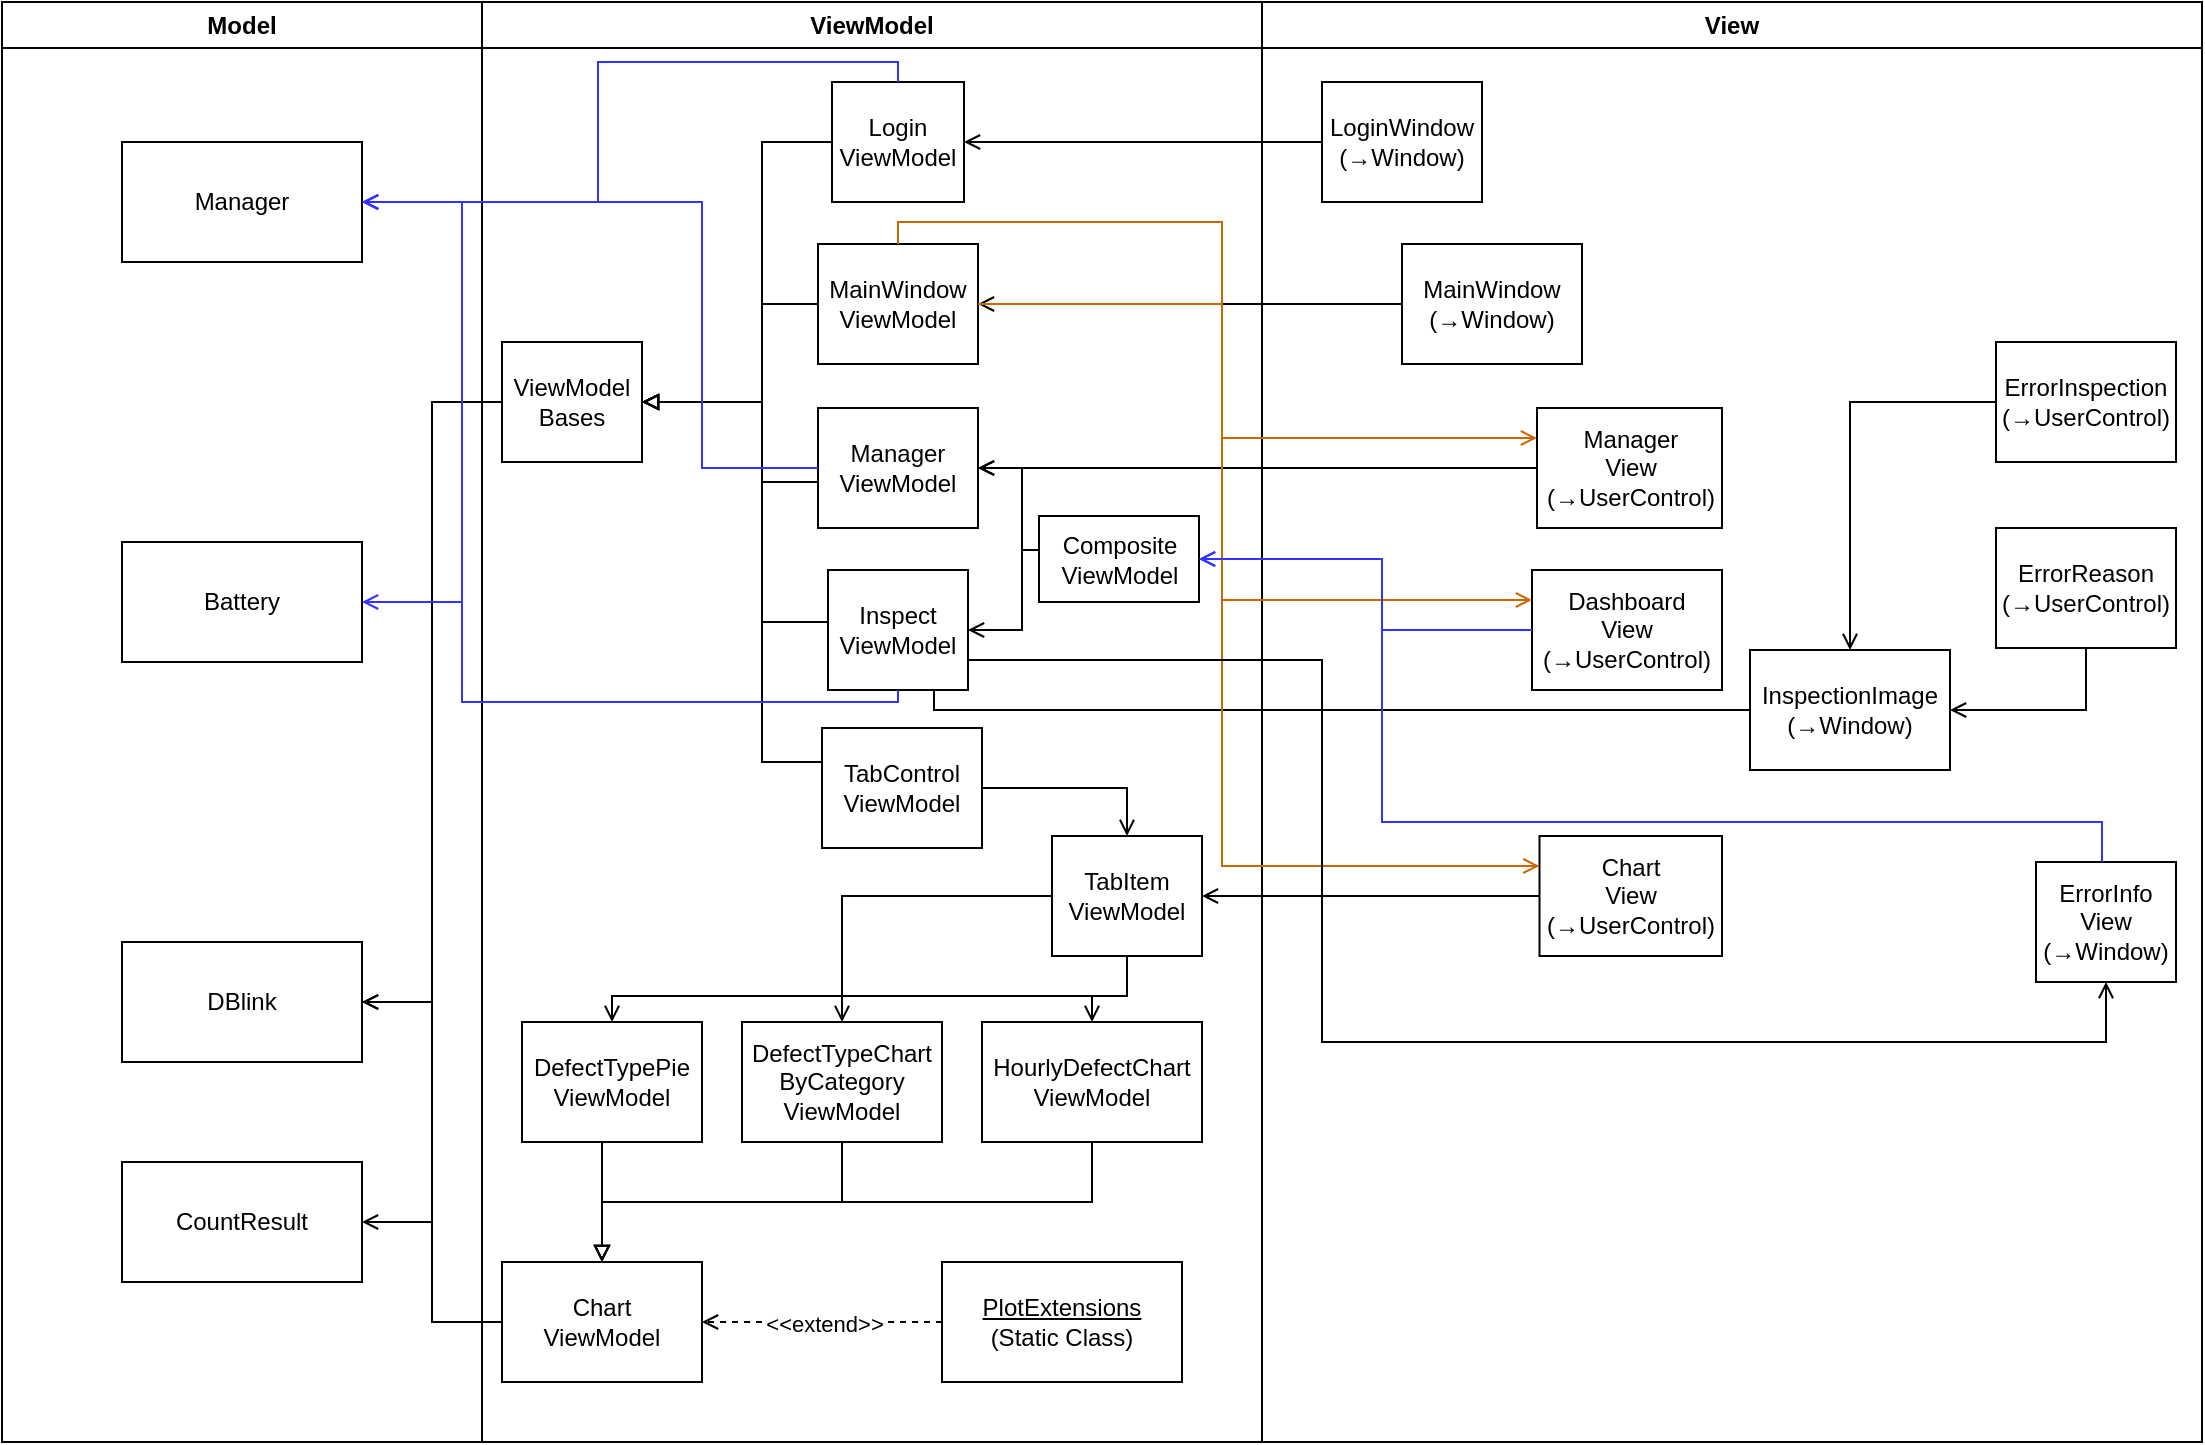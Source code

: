 <mxfile version="26.0.7" pages="4">
  <diagram id="Q3kPlJa-ymfqhxhyfo7J" name="클래스간 관계">
    <mxGraphModel dx="1490" dy="784" grid="0" gridSize="10" guides="1" tooltips="1" connect="1" arrows="1" fold="1" page="1" pageScale="1" pageWidth="1169" pageHeight="827" math="0" shadow="0">
      <root>
        <mxCell id="0" />
        <mxCell id="1" parent="0" />
        <mxCell id="YsHhzcSL_ZmMYOBG57Ox-1" value="Model" style="swimlane;whiteSpace=wrap;html=1;" parent="1" vertex="1">
          <mxGeometry x="30" y="50" width="240" height="720" as="geometry" />
        </mxCell>
        <mxCell id="yduCTt8OtL0UiO5frbKW-1" value="DBlink" style="rounded=0;whiteSpace=wrap;html=1;" parent="YsHhzcSL_ZmMYOBG57Ox-1" vertex="1">
          <mxGeometry x="60" y="470" width="120" height="60" as="geometry" />
        </mxCell>
        <mxCell id="yduCTt8OtL0UiO5frbKW-2" value="Battery" style="rounded=0;whiteSpace=wrap;html=1;" parent="YsHhzcSL_ZmMYOBG57Ox-1" vertex="1">
          <mxGeometry x="60" y="270" width="120" height="60" as="geometry" />
        </mxCell>
        <mxCell id="yduCTt8OtL0UiO5frbKW-3" value="Manager" style="rounded=0;whiteSpace=wrap;html=1;" parent="YsHhzcSL_ZmMYOBG57Ox-1" vertex="1">
          <mxGeometry x="60" y="70" width="120" height="60" as="geometry" />
        </mxCell>
        <mxCell id="yduCTt8OtL0UiO5frbKW-4" value="CountResult" style="rounded=0;whiteSpace=wrap;html=1;" parent="YsHhzcSL_ZmMYOBG57Ox-1" vertex="1">
          <mxGeometry x="60" y="580" width="120" height="60" as="geometry" />
        </mxCell>
        <mxCell id="YsHhzcSL_ZmMYOBG57Ox-2" value="ViewModel" style="swimlane;whiteSpace=wrap;html=1;" parent="1" vertex="1">
          <mxGeometry x="270" y="50" width="390" height="720" as="geometry" />
        </mxCell>
        <mxCell id="byy9IpeI6kQXAc7pUUse-1" value="Chart&lt;br&gt;ViewModel" style="rounded=0;whiteSpace=wrap;html=1;" parent="YsHhzcSL_ZmMYOBG57Ox-2" vertex="1">
          <mxGeometry x="10" y="630" width="100" height="60" as="geometry" />
        </mxCell>
        <mxCell id="byy9IpeI6kQXAc7pUUse-19" value="`" style="edgeStyle=orthogonalEdgeStyle;rounded=0;orthogonalLoop=1;jettySize=auto;html=1;entryX=1;entryY=0.5;entryDx=0;entryDy=0;endArrow=open;endFill=0;dashed=1;exitX=0;exitY=0.5;exitDx=0;exitDy=0;" parent="YsHhzcSL_ZmMYOBG57Ox-2" source="byy9IpeI6kQXAc7pUUse-21" target="byy9IpeI6kQXAc7pUUse-1" edge="1">
          <mxGeometry relative="1" as="geometry">
            <mxPoint x="370" y="580" as="sourcePoint" />
            <Array as="points">
              <mxPoint x="160" y="660" />
              <mxPoint x="160" y="660" />
            </Array>
          </mxGeometry>
        </mxCell>
        <mxCell id="byy9IpeI6kQXAc7pUUse-20" value="&amp;lt;&amp;lt;extend&amp;gt;&amp;gt;" style="edgeLabel;html=1;align=center;verticalAlign=middle;resizable=0;points=[];" parent="byy9IpeI6kQXAc7pUUse-19" vertex="1" connectable="0">
          <mxGeometry x="0.091" y="-5" relative="1" as="geometry">
            <mxPoint x="6" y="6" as="offset" />
          </mxGeometry>
        </mxCell>
        <mxCell id="byy9IpeI6kQXAc7pUUse-21" value="&lt;u&gt;PlotExtensions&lt;br&gt;&lt;/u&gt;(Static Class)" style="rounded=0;whiteSpace=wrap;html=1;" parent="YsHhzcSL_ZmMYOBG57Ox-2" vertex="1">
          <mxGeometry x="230" y="630" width="120" height="60" as="geometry" />
        </mxCell>
        <mxCell id="byy9IpeI6kQXAc7pUUse-2" value="ViewModel&lt;br&gt;Bases" style="rounded=0;whiteSpace=wrap;html=1;" parent="YsHhzcSL_ZmMYOBG57Ox-2" vertex="1">
          <mxGeometry x="10" y="170" width="70" height="60" as="geometry" />
        </mxCell>
        <mxCell id="byy9IpeI6kQXAc7pUUse-14" value="DefectTypeChart&lt;br&gt;ByCategory&lt;br&gt;ViewModel" style="rounded=0;whiteSpace=wrap;html=1;" parent="YsHhzcSL_ZmMYOBG57Ox-2" vertex="1">
          <mxGeometry x="130" y="510" width="100" height="60" as="geometry" />
        </mxCell>
        <mxCell id="byy9IpeI6kQXAc7pUUse-6" value="DefectTypePie&lt;br&gt;ViewModel" style="rounded=0;whiteSpace=wrap;html=1;" parent="YsHhzcSL_ZmMYOBG57Ox-2" vertex="1">
          <mxGeometry x="20" y="510" width="90" height="60" as="geometry" />
        </mxCell>
        <mxCell id="byy9IpeI6kQXAc7pUUse-10" value="HourlyDefectChart&lt;br&gt;ViewModel" style="rounded=0;whiteSpace=wrap;html=1;" parent="YsHhzcSL_ZmMYOBG57Ox-2" vertex="1">
          <mxGeometry x="250" y="510" width="110" height="60" as="geometry" />
        </mxCell>
        <mxCell id="h_1_UVwCAVxq4eI4o_XQ-8" style="edgeStyle=orthogonalEdgeStyle;rounded=0;orthogonalLoop=1;jettySize=auto;html=1;entryX=0.5;entryY=0;entryDx=0;entryDy=0;endArrow=open;endFill=0;exitX=1;exitY=0.5;exitDx=0;exitDy=0;" parent="YsHhzcSL_ZmMYOBG57Ox-2" source="byy9IpeI6kQXAc7pUUse-4" target="byy9IpeI6kQXAc7pUUse-23" edge="1">
          <mxGeometry relative="1" as="geometry" />
        </mxCell>
        <mxCell id="h_1_UVwCAVxq4eI4o_XQ-14" style="edgeStyle=orthogonalEdgeStyle;rounded=0;orthogonalLoop=1;jettySize=auto;html=1;entryX=1;entryY=0.5;entryDx=0;entryDy=0;endArrow=block;endFill=0;" parent="YsHhzcSL_ZmMYOBG57Ox-2" source="byy9IpeI6kQXAc7pUUse-4" target="byy9IpeI6kQXAc7pUUse-2" edge="1">
          <mxGeometry relative="1" as="geometry">
            <Array as="points">
              <mxPoint x="140" y="380" />
              <mxPoint x="140" y="200" />
            </Array>
          </mxGeometry>
        </mxCell>
        <mxCell id="byy9IpeI6kQXAc7pUUse-4" value="TabControl&lt;br&gt;ViewModel" style="rounded=0;whiteSpace=wrap;html=1;" parent="YsHhzcSL_ZmMYOBG57Ox-2" vertex="1">
          <mxGeometry x="170" y="363" width="80" height="60" as="geometry" />
        </mxCell>
        <mxCell id="h_1_UVwCAVxq4eI4o_XQ-5" style="edgeStyle=orthogonalEdgeStyle;rounded=0;orthogonalLoop=1;jettySize=auto;html=1;exitX=0.5;exitY=1;exitDx=0;exitDy=0;entryX=0.5;entryY=0;entryDx=0;entryDy=0;endArrow=open;endFill=0;" parent="YsHhzcSL_ZmMYOBG57Ox-2" source="byy9IpeI6kQXAc7pUUse-23" target="byy9IpeI6kQXAc7pUUse-6" edge="1">
          <mxGeometry relative="1" as="geometry">
            <Array as="points">
              <mxPoint x="323" y="497" />
              <mxPoint x="65" y="497" />
            </Array>
          </mxGeometry>
        </mxCell>
        <mxCell id="h_1_UVwCAVxq4eI4o_XQ-6" style="edgeStyle=orthogonalEdgeStyle;rounded=0;orthogonalLoop=1;jettySize=auto;html=1;entryX=0.5;entryY=0;entryDx=0;entryDy=0;endArrow=open;endFill=0;" parent="YsHhzcSL_ZmMYOBG57Ox-2" source="byy9IpeI6kQXAc7pUUse-23" target="byy9IpeI6kQXAc7pUUse-14" edge="1">
          <mxGeometry relative="1" as="geometry" />
        </mxCell>
        <mxCell id="h_1_UVwCAVxq4eI4o_XQ-7" style="edgeStyle=orthogonalEdgeStyle;rounded=0;orthogonalLoop=1;jettySize=auto;html=1;entryX=0.5;entryY=0;entryDx=0;entryDy=0;endArrow=open;endFill=0;" parent="YsHhzcSL_ZmMYOBG57Ox-2" source="byy9IpeI6kQXAc7pUUse-23" target="byy9IpeI6kQXAc7pUUse-10" edge="1">
          <mxGeometry relative="1" as="geometry" />
        </mxCell>
        <mxCell id="byy9IpeI6kQXAc7pUUse-23" value="TabItem&lt;br&gt;ViewModel" style="rounded=0;whiteSpace=wrap;html=1;" parent="YsHhzcSL_ZmMYOBG57Ox-2" vertex="1">
          <mxGeometry x="285" y="417" width="75" height="60" as="geometry" />
        </mxCell>
        <mxCell id="h_1_UVwCAVxq4eI4o_XQ-9" style="edgeStyle=orthogonalEdgeStyle;rounded=0;orthogonalLoop=1;jettySize=auto;html=1;entryX=1;entryY=0.5;entryDx=0;entryDy=0;endArrow=block;endFill=0;" parent="YsHhzcSL_ZmMYOBG57Ox-2" source="byy9IpeI6kQXAc7pUUse-8" target="byy9IpeI6kQXAc7pUUse-2" edge="1">
          <mxGeometry relative="1" as="geometry">
            <Array as="points">
              <mxPoint x="140" y="310" />
              <mxPoint x="140" y="200" />
            </Array>
          </mxGeometry>
        </mxCell>
        <mxCell id="byy9IpeI6kQXAc7pUUse-8" value="Inspect&lt;br&gt;ViewModel" style="rounded=0;whiteSpace=wrap;html=1;" parent="YsHhzcSL_ZmMYOBG57Ox-2" vertex="1">
          <mxGeometry x="173" y="284" width="70" height="60" as="geometry" />
        </mxCell>
        <mxCell id="h_1_UVwCAVxq4eI4o_XQ-12" style="edgeStyle=orthogonalEdgeStyle;rounded=0;orthogonalLoop=1;jettySize=auto;html=1;entryX=1;entryY=0.5;entryDx=0;entryDy=0;exitX=0;exitY=0.5;exitDx=0;exitDy=0;endArrow=block;endFill=0;" parent="YsHhzcSL_ZmMYOBG57Ox-2" source="byy9IpeI6kQXAc7pUUse-12" target="byy9IpeI6kQXAc7pUUse-2" edge="1">
          <mxGeometry relative="1" as="geometry">
            <Array as="points">
              <mxPoint x="140" y="240" />
              <mxPoint x="140" y="200" />
            </Array>
          </mxGeometry>
        </mxCell>
        <mxCell id="byy9IpeI6kQXAc7pUUse-12" value="Manager&lt;br&gt;ViewModel" style="rounded=0;whiteSpace=wrap;html=1;" parent="YsHhzcSL_ZmMYOBG57Ox-2" vertex="1">
          <mxGeometry x="168" y="203" width="80" height="60" as="geometry" />
        </mxCell>
        <mxCell id="h_1_UVwCAVxq4eI4o_XQ-56" style="edgeStyle=orthogonalEdgeStyle;rounded=0;orthogonalLoop=1;jettySize=auto;html=1;entryX=1;entryY=0.5;entryDx=0;entryDy=0;endArrow=open;endFill=0;" parent="YsHhzcSL_ZmMYOBG57Ox-2" source="byy9IpeI6kQXAc7pUUse-22" target="byy9IpeI6kQXAc7pUUse-12" edge="1">
          <mxGeometry relative="1" as="geometry">
            <Array as="points">
              <mxPoint x="270" y="274" />
              <mxPoint x="270" y="233" />
            </Array>
          </mxGeometry>
        </mxCell>
        <mxCell id="h_1_UVwCAVxq4eI4o_XQ-57" style="edgeStyle=orthogonalEdgeStyle;rounded=0;orthogonalLoop=1;jettySize=auto;html=1;entryX=1;entryY=0.5;entryDx=0;entryDy=0;endArrow=open;endFill=0;" parent="YsHhzcSL_ZmMYOBG57Ox-2" source="byy9IpeI6kQXAc7pUUse-22" target="byy9IpeI6kQXAc7pUUse-8" edge="1">
          <mxGeometry relative="1" as="geometry">
            <Array as="points">
              <mxPoint x="270" y="274" />
              <mxPoint x="270" y="314" />
            </Array>
          </mxGeometry>
        </mxCell>
        <mxCell id="byy9IpeI6kQXAc7pUUse-22" value="Composite&lt;br&gt;ViewModel" style="rounded=0;whiteSpace=wrap;html=1;" parent="YsHhzcSL_ZmMYOBG57Ox-2" vertex="1">
          <mxGeometry x="278.5" y="257" width="80" height="43" as="geometry" />
        </mxCell>
        <mxCell id="h_1_UVwCAVxq4eI4o_XQ-1" style="edgeStyle=orthogonalEdgeStyle;rounded=0;orthogonalLoop=1;jettySize=auto;html=1;exitX=0;exitY=0.5;exitDx=0;exitDy=0;entryX=1;entryY=0.5;entryDx=0;entryDy=0;endArrow=block;endFill=0;" parent="YsHhzcSL_ZmMYOBG57Ox-2" source="byy9IpeI6kQXAc7pUUse-18" target="byy9IpeI6kQXAc7pUUse-2" edge="1">
          <mxGeometry relative="1" as="geometry">
            <Array as="points">
              <mxPoint x="140" y="70" />
              <mxPoint x="140" y="200" />
            </Array>
          </mxGeometry>
        </mxCell>
        <mxCell id="byy9IpeI6kQXAc7pUUse-18" value="Login&lt;br&gt;ViewModel" style="rounded=0;whiteSpace=wrap;html=1;" parent="YsHhzcSL_ZmMYOBG57Ox-2" vertex="1">
          <mxGeometry x="175" y="40" width="66" height="60" as="geometry" />
        </mxCell>
        <mxCell id="byy9IpeI6kQXAc7pUUse-16" value="MainWindow&lt;br&gt;ViewModel" style="rounded=0;whiteSpace=wrap;html=1;" parent="YsHhzcSL_ZmMYOBG57Ox-2" vertex="1">
          <mxGeometry x="168" y="121" width="80" height="60" as="geometry" />
        </mxCell>
        <mxCell id="h_1_UVwCAVxq4eI4o_XQ-2" style="edgeStyle=orthogonalEdgeStyle;rounded=0;orthogonalLoop=1;jettySize=auto;html=1;exitX=0.5;exitY=1;exitDx=0;exitDy=0;entryX=0.5;entryY=0;entryDx=0;entryDy=0;endArrow=block;endFill=0;" parent="YsHhzcSL_ZmMYOBG57Ox-2" source="byy9IpeI6kQXAc7pUUse-6" target="byy9IpeI6kQXAc7pUUse-1" edge="1">
          <mxGeometry relative="1" as="geometry">
            <Array as="points">
              <mxPoint x="60" y="570" />
            </Array>
          </mxGeometry>
        </mxCell>
        <mxCell id="h_1_UVwCAVxq4eI4o_XQ-3" style="edgeStyle=orthogonalEdgeStyle;rounded=0;orthogonalLoop=1;jettySize=auto;html=1;endArrow=block;endFill=0;entryX=0.5;entryY=0;entryDx=0;entryDy=0;" parent="YsHhzcSL_ZmMYOBG57Ox-2" source="byy9IpeI6kQXAc7pUUse-14" target="byy9IpeI6kQXAc7pUUse-1" edge="1">
          <mxGeometry relative="1" as="geometry">
            <mxPoint x="30" y="580" as="targetPoint" />
            <Array as="points">
              <mxPoint x="180" y="600" />
              <mxPoint x="60" y="600" />
            </Array>
          </mxGeometry>
        </mxCell>
        <mxCell id="h_1_UVwCAVxq4eI4o_XQ-4" style="edgeStyle=orthogonalEdgeStyle;rounded=0;orthogonalLoop=1;jettySize=auto;html=1;endArrow=block;endFill=0;entryX=0.5;entryY=0;entryDx=0;entryDy=0;" parent="YsHhzcSL_ZmMYOBG57Ox-2" source="byy9IpeI6kQXAc7pUUse-10" target="byy9IpeI6kQXAc7pUUse-1" edge="1">
          <mxGeometry relative="1" as="geometry">
            <mxPoint x="40" y="600" as="targetPoint" />
            <Array as="points">
              <mxPoint x="305" y="600" />
              <mxPoint x="60" y="600" />
            </Array>
          </mxGeometry>
        </mxCell>
        <mxCell id="h_1_UVwCAVxq4eI4o_XQ-11" style="edgeStyle=orthogonalEdgeStyle;rounded=0;orthogonalLoop=1;jettySize=auto;html=1;entryX=1;entryY=0.5;entryDx=0;entryDy=0;endArrow=block;endFill=0;" parent="YsHhzcSL_ZmMYOBG57Ox-2" source="byy9IpeI6kQXAc7pUUse-16" target="byy9IpeI6kQXAc7pUUse-2" edge="1">
          <mxGeometry relative="1" as="geometry">
            <mxPoint x="410" y="310" as="sourcePoint" />
            <mxPoint x="350" y="250" as="targetPoint" />
            <Array as="points">
              <mxPoint x="140" y="200" />
            </Array>
          </mxGeometry>
        </mxCell>
        <mxCell id="h_1_UVwCAVxq4eI4o_XQ-15" value="View" style="swimlane;whiteSpace=wrap;html=1;" parent="1" vertex="1">
          <mxGeometry x="660" y="50" width="470" height="720" as="geometry" />
        </mxCell>
        <mxCell id="h_1_UVwCAVxq4eI4o_XQ-28" value="Chart&lt;br&gt;View&lt;br&gt;(→UserControl)" style="rounded=0;whiteSpace=wrap;html=1;" parent="h_1_UVwCAVxq4eI4o_XQ-15" vertex="1">
          <mxGeometry x="138.75" y="417" width="91.25" height="60" as="geometry" />
        </mxCell>
        <mxCell id="h_1_UVwCAVxq4eI4o_XQ-25" value="LoginWindow&lt;br&gt;(→Window)" style="rounded=0;whiteSpace=wrap;html=1;" parent="h_1_UVwCAVxq4eI4o_XQ-15" vertex="1">
          <mxGeometry x="30" y="40" width="80" height="60" as="geometry" />
        </mxCell>
        <mxCell id="h_1_UVwCAVxq4eI4o_XQ-26" value="MainWindow&lt;br&gt;(→Window)" style="rounded=0;whiteSpace=wrap;html=1;" parent="h_1_UVwCAVxq4eI4o_XQ-15" vertex="1">
          <mxGeometry x="70" y="121" width="90" height="60" as="geometry" />
        </mxCell>
        <mxCell id="h_1_UVwCAVxq4eI4o_XQ-27" value="Manager&lt;br&gt;View&lt;br&gt;(→UserControl)" style="rounded=0;whiteSpace=wrap;html=1;" parent="h_1_UVwCAVxq4eI4o_XQ-15" vertex="1">
          <mxGeometry x="137.5" y="203" width="92.5" height="60" as="geometry" />
        </mxCell>
        <mxCell id="h_1_UVwCAVxq4eI4o_XQ-29" value="Dashboard&lt;br&gt;View&lt;br&gt;(→UserControl)" style="rounded=0;whiteSpace=wrap;html=1;" parent="h_1_UVwCAVxq4eI4o_XQ-15" vertex="1">
          <mxGeometry x="135" y="284" width="95" height="60" as="geometry" />
        </mxCell>
        <mxCell id="h_1_UVwCAVxq4eI4o_XQ-30" value="ErrorInfo&lt;br&gt;View&lt;br&gt;(→Window)" style="rounded=0;whiteSpace=wrap;html=1;" parent="h_1_UVwCAVxq4eI4o_XQ-15" vertex="1">
          <mxGeometry x="387" y="430" width="70" height="60" as="geometry" />
        </mxCell>
        <mxCell id="h_1_UVwCAVxq4eI4o_XQ-31" value="InspectionImage&lt;div&gt;(&lt;span style=&quot;background-color: transparent; color: light-dark(rgb(0, 0, 0), rgb(255, 255, 255));&quot;&gt;→&lt;/span&gt;&lt;span style=&quot;background-color: transparent; color: light-dark(rgb(0, 0, 0), rgb(255, 255, 255));&quot;&gt;Window)&lt;/span&gt;&lt;/div&gt;" style="rounded=0;whiteSpace=wrap;html=1;" parent="h_1_UVwCAVxq4eI4o_XQ-15" vertex="1">
          <mxGeometry x="244" y="324" width="100" height="60" as="geometry" />
        </mxCell>
        <mxCell id="h_1_UVwCAVxq4eI4o_XQ-62" style="edgeStyle=orthogonalEdgeStyle;rounded=0;orthogonalLoop=1;jettySize=auto;html=1;entryX=0.5;entryY=0;entryDx=0;entryDy=0;endArrow=open;endFill=0;" parent="h_1_UVwCAVxq4eI4o_XQ-15" source="h_1_UVwCAVxq4eI4o_XQ-33" target="h_1_UVwCAVxq4eI4o_XQ-31" edge="1">
          <mxGeometry relative="1" as="geometry" />
        </mxCell>
        <mxCell id="h_1_UVwCAVxq4eI4o_XQ-33" value="ErrorInspection&lt;br&gt;(→UserControl)" style="rounded=0;whiteSpace=wrap;html=1;" parent="h_1_UVwCAVxq4eI4o_XQ-15" vertex="1">
          <mxGeometry x="367" y="170" width="90" height="60" as="geometry" />
        </mxCell>
        <mxCell id="h_1_UVwCAVxq4eI4o_XQ-61" style="edgeStyle=orthogonalEdgeStyle;rounded=0;orthogonalLoop=1;jettySize=auto;html=1;exitX=0.5;exitY=1;exitDx=0;exitDy=0;entryX=1;entryY=0.5;entryDx=0;entryDy=0;endArrow=open;endFill=0;" parent="h_1_UVwCAVxq4eI4o_XQ-15" source="h_1_UVwCAVxq4eI4o_XQ-32" target="h_1_UVwCAVxq4eI4o_XQ-31" edge="1">
          <mxGeometry relative="1" as="geometry" />
        </mxCell>
        <mxCell id="h_1_UVwCAVxq4eI4o_XQ-32" value="ErrorReason&lt;br&gt;(→UserControl)" style="rounded=0;whiteSpace=wrap;html=1;" parent="h_1_UVwCAVxq4eI4o_XQ-15" vertex="1">
          <mxGeometry x="367" y="263" width="90" height="60" as="geometry" />
        </mxCell>
        <mxCell id="h_1_UVwCAVxq4eI4o_XQ-35" style="edgeStyle=orthogonalEdgeStyle;rounded=0;orthogonalLoop=1;jettySize=auto;html=1;exitX=0;exitY=0.5;exitDx=0;exitDy=0;entryX=1;entryY=0.5;entryDx=0;entryDy=0;endArrow=open;endFill=0;" parent="1" source="h_1_UVwCAVxq4eI4o_XQ-25" target="byy9IpeI6kQXAc7pUUse-18" edge="1">
          <mxGeometry relative="1" as="geometry" />
        </mxCell>
        <mxCell id="h_1_UVwCAVxq4eI4o_XQ-36" style="edgeStyle=orthogonalEdgeStyle;rounded=0;orthogonalLoop=1;jettySize=auto;html=1;exitX=0;exitY=0.5;exitDx=0;exitDy=0;entryX=1;entryY=0.5;entryDx=0;entryDy=0;endArrow=open;endFill=0;" parent="1" source="h_1_UVwCAVxq4eI4o_XQ-26" target="byy9IpeI6kQXAc7pUUse-16" edge="1">
          <mxGeometry relative="1" as="geometry" />
        </mxCell>
        <mxCell id="h_1_UVwCAVxq4eI4o_XQ-37" style="edgeStyle=orthogonalEdgeStyle;rounded=0;orthogonalLoop=1;jettySize=auto;html=1;entryX=1;entryY=0.5;entryDx=0;entryDy=0;endArrow=open;endFill=0;" parent="1" source="h_1_UVwCAVxq4eI4o_XQ-27" target="byy9IpeI6kQXAc7pUUse-12" edge="1">
          <mxGeometry relative="1" as="geometry" />
        </mxCell>
        <mxCell id="h_1_UVwCAVxq4eI4o_XQ-38" style="edgeStyle=orthogonalEdgeStyle;rounded=0;orthogonalLoop=1;jettySize=auto;html=1;exitX=0;exitY=0.5;exitDx=0;exitDy=0;entryX=1;entryY=0.5;entryDx=0;entryDy=0;endArrow=open;endFill=0;strokeColor=#3333FF;" parent="1" source="h_1_UVwCAVxq4eI4o_XQ-29" target="byy9IpeI6kQXAc7pUUse-22" edge="1">
          <mxGeometry relative="1" as="geometry">
            <Array as="points">
              <mxPoint x="720" y="364" />
              <mxPoint x="720" y="329" />
            </Array>
          </mxGeometry>
        </mxCell>
        <mxCell id="h_1_UVwCAVxq4eI4o_XQ-40" style="edgeStyle=orthogonalEdgeStyle;rounded=0;orthogonalLoop=1;jettySize=auto;html=1;entryX=1;entryY=0.5;entryDx=0;entryDy=0;endArrow=open;endFill=0;" parent="1" source="h_1_UVwCAVxq4eI4o_XQ-28" target="byy9IpeI6kQXAc7pUUse-23" edge="1">
          <mxGeometry relative="1" as="geometry" />
        </mxCell>
        <mxCell id="h_1_UVwCAVxq4eI4o_XQ-41" value="" style="edgeStyle=orthogonalEdgeStyle;rounded=0;orthogonalLoop=1;jettySize=auto;html=1;endArrow=open;endFill=0;" parent="1" source="byy9IpeI6kQXAc7pUUse-1" target="yduCTt8OtL0UiO5frbKW-4" edge="1">
          <mxGeometry relative="1" as="geometry" />
        </mxCell>
        <mxCell id="h_1_UVwCAVxq4eI4o_XQ-42" style="edgeStyle=orthogonalEdgeStyle;rounded=0;orthogonalLoop=1;jettySize=auto;html=1;entryX=1;entryY=0.5;entryDx=0;entryDy=0;endArrow=open;endFill=0;" parent="1" source="byy9IpeI6kQXAc7pUUse-1" target="yduCTt8OtL0UiO5frbKW-1" edge="1">
          <mxGeometry relative="1" as="geometry" />
        </mxCell>
        <mxCell id="h_1_UVwCAVxq4eI4o_XQ-43" style="edgeStyle=orthogonalEdgeStyle;rounded=0;orthogonalLoop=1;jettySize=auto;html=1;entryX=1;entryY=0.5;entryDx=0;entryDy=0;endArrow=open;endFill=0;" parent="1" source="byy9IpeI6kQXAc7pUUse-2" target="yduCTt8OtL0UiO5frbKW-1" edge="1">
          <mxGeometry relative="1" as="geometry" />
        </mxCell>
        <mxCell id="h_1_UVwCAVxq4eI4o_XQ-48" style="edgeStyle=orthogonalEdgeStyle;rounded=0;orthogonalLoop=1;jettySize=auto;html=1;entryX=1;entryY=0.5;entryDx=0;entryDy=0;strokeColor=#3333FF;endArrow=open;endFill=0;" parent="1" source="byy9IpeI6kQXAc7pUUse-8" target="yduCTt8OtL0UiO5frbKW-2" edge="1">
          <mxGeometry relative="1" as="geometry">
            <Array as="points">
              <mxPoint x="478" y="400" />
              <mxPoint x="260" y="400" />
              <mxPoint x="260" y="350" />
            </Array>
          </mxGeometry>
        </mxCell>
        <mxCell id="h_1_UVwCAVxq4eI4o_XQ-49" style="edgeStyle=orthogonalEdgeStyle;rounded=0;orthogonalLoop=1;jettySize=auto;html=1;entryX=1;entryY=0.5;entryDx=0;entryDy=0;strokeColor=#3333FF;endArrow=open;endFill=0;exitX=0.5;exitY=1;exitDx=0;exitDy=0;" parent="1" source="byy9IpeI6kQXAc7pUUse-8" target="yduCTt8OtL0UiO5frbKW-3" edge="1">
          <mxGeometry relative="1" as="geometry">
            <Array as="points">
              <mxPoint x="478" y="400" />
              <mxPoint x="260" y="400" />
              <mxPoint x="260" y="150" />
            </Array>
          </mxGeometry>
        </mxCell>
        <mxCell id="h_1_UVwCAVxq4eI4o_XQ-50" style="edgeStyle=orthogonalEdgeStyle;rounded=0;orthogonalLoop=1;jettySize=auto;html=1;entryX=1;entryY=0.5;entryDx=0;entryDy=0;strokeColor=#3333FF;endArrow=open;endFill=0;" parent="1" source="byy9IpeI6kQXAc7pUUse-12" target="yduCTt8OtL0UiO5frbKW-3" edge="1">
          <mxGeometry relative="1" as="geometry">
            <Array as="points">
              <mxPoint x="380" y="283" />
              <mxPoint x="380" y="150" />
            </Array>
          </mxGeometry>
        </mxCell>
        <mxCell id="h_1_UVwCAVxq4eI4o_XQ-51" style="edgeStyle=orthogonalEdgeStyle;rounded=0;orthogonalLoop=1;jettySize=auto;html=1;entryX=1;entryY=0.5;entryDx=0;entryDy=0;strokeColor=#3333FF;endArrow=open;endFill=0;" parent="1" source="byy9IpeI6kQXAc7pUUse-18" target="yduCTt8OtL0UiO5frbKW-3" edge="1">
          <mxGeometry relative="1" as="geometry">
            <Array as="points">
              <mxPoint x="478" y="80" />
              <mxPoint x="328" y="80" />
              <mxPoint x="328" y="150" />
            </Array>
          </mxGeometry>
        </mxCell>
        <mxCell id="h_1_UVwCAVxq4eI4o_XQ-52" style="edgeStyle=orthogonalEdgeStyle;rounded=0;orthogonalLoop=1;jettySize=auto;html=1;endArrow=none;startFill=0;" parent="1" source="h_1_UVwCAVxq4eI4o_XQ-31" edge="1">
          <mxGeometry relative="1" as="geometry">
            <mxPoint x="496" y="394" as="targetPoint" />
            <Array as="points">
              <mxPoint x="496" y="404" />
            </Array>
          </mxGeometry>
        </mxCell>
        <mxCell id="h_1_UVwCAVxq4eI4o_XQ-53" style="edgeStyle=orthogonalEdgeStyle;rounded=0;orthogonalLoop=1;jettySize=auto;html=1;entryX=0;entryY=0.25;entryDx=0;entryDy=0;exitX=0.5;exitY=0;exitDx=0;exitDy=0;endArrow=open;startFill=0;strokeColor=#CC6600;endFill=0;" parent="1" source="byy9IpeI6kQXAc7pUUse-16" target="h_1_UVwCAVxq4eI4o_XQ-29" edge="1">
          <mxGeometry relative="1" as="geometry">
            <mxPoint x="550" y="160" as="sourcePoint" />
            <Array as="points">
              <mxPoint x="478" y="160" />
              <mxPoint x="640" y="160" />
              <mxPoint x="640" y="349" />
            </Array>
          </mxGeometry>
        </mxCell>
        <mxCell id="h_1_UVwCAVxq4eI4o_XQ-54" style="edgeStyle=orthogonalEdgeStyle;rounded=0;orthogonalLoop=1;jettySize=auto;html=1;entryX=0;entryY=0.25;entryDx=0;entryDy=0;strokeColor=#CC6600;endArrow=open;startFill=0;endFill=0;" parent="1" source="byy9IpeI6kQXAc7pUUse-16" target="h_1_UVwCAVxq4eI4o_XQ-28" edge="1">
          <mxGeometry relative="1" as="geometry">
            <Array as="points">
              <mxPoint x="640" y="201" />
              <mxPoint x="640" y="482" />
            </Array>
          </mxGeometry>
        </mxCell>
        <mxCell id="h_1_UVwCAVxq4eI4o_XQ-55" style="edgeStyle=orthogonalEdgeStyle;rounded=0;orthogonalLoop=1;jettySize=auto;html=1;entryX=0;entryY=0.25;entryDx=0;entryDy=0;strokeColor=#CC6600;endArrow=open;startFill=0;endFill=0;" parent="1" source="byy9IpeI6kQXAc7pUUse-16" target="h_1_UVwCAVxq4eI4o_XQ-27" edge="1">
          <mxGeometry relative="1" as="geometry">
            <Array as="points">
              <mxPoint x="478" y="160" />
              <mxPoint x="640" y="160" />
              <mxPoint x="640" y="268" />
            </Array>
          </mxGeometry>
        </mxCell>
        <mxCell id="h_1_UVwCAVxq4eI4o_XQ-58" style="edgeStyle=orthogonalEdgeStyle;rounded=0;orthogonalLoop=1;jettySize=auto;html=1;entryX=1;entryY=0.5;entryDx=0;entryDy=0;endArrow=open;endFill=0;strokeColor=#3333FF;" parent="1" source="h_1_UVwCAVxq4eI4o_XQ-30" target="byy9IpeI6kQXAc7pUUse-22" edge="1">
          <mxGeometry relative="1" as="geometry">
            <Array as="points">
              <mxPoint x="1080" y="460" />
              <mxPoint x="720" y="460" />
              <mxPoint x="720" y="329" />
            </Array>
          </mxGeometry>
        </mxCell>
        <mxCell id="h_1_UVwCAVxq4eI4o_XQ-60" style="edgeStyle=orthogonalEdgeStyle;rounded=0;orthogonalLoop=1;jettySize=auto;html=1;entryX=0.5;entryY=1;entryDx=0;entryDy=0;exitX=1;exitY=0.75;exitDx=0;exitDy=0;endArrow=open;endFill=0;" parent="1" source="byy9IpeI6kQXAc7pUUse-8" target="h_1_UVwCAVxq4eI4o_XQ-30" edge="1">
          <mxGeometry relative="1" as="geometry">
            <mxPoint x="570" y="380" as="sourcePoint" />
            <Array as="points">
              <mxPoint x="690" y="379" />
              <mxPoint x="690" y="570" />
              <mxPoint x="1082" y="570" />
            </Array>
          </mxGeometry>
        </mxCell>
      </root>
    </mxGraphModel>
  </diagram>
  <diagram name="Model" id="Fp1PMJrNuYk7YSlk9sCi">
    <mxGraphModel dx="1668" dy="895" grid="0" gridSize="10" guides="1" tooltips="1" connect="1" arrows="1" fold="1" page="1" pageScale="1" pageWidth="1169" pageHeight="827" math="0" shadow="0">
      <root>
        <mxCell id="I54fldwHuupVc_ERDNmr-0" />
        <mxCell id="I54fldwHuupVc_ERDNmr-1" parent="I54fldwHuupVc_ERDNmr-0" />
        <mxCell id="6Gin0FzjPh8uv3rBfmNi-0" value="&lt;u&gt;Battery&lt;/u&gt;&amp;nbsp; &amp;nbsp;(singleton)" style="swimlane;fontStyle=1;align=center;verticalAlign=top;childLayout=stackLayout;horizontal=1;startSize=26;horizontalStack=0;resizeParent=1;resizeParentMax=0;resizeLast=0;collapsible=1;marginBottom=0;whiteSpace=wrap;html=1;" parent="I54fldwHuupVc_ERDNmr-1" vertex="1">
          <mxGeometry x="573" y="182" width="294" height="476" as="geometry" />
        </mxCell>
        <mxCell id="S_IGazBWvdwP49GWxM7V-0" value="- _batteryId : string" style="text;strokeColor=none;fillColor=none;align=left;verticalAlign=top;spacingLeft=4;spacingRight=4;overflow=hidden;rotatable=0;points=[[0,0.5],[1,0.5]];portConstraint=eastwest;whiteSpace=wrap;html=1;" vertex="1" parent="6Gin0FzjPh8uv3rBfmNi-0">
          <mxGeometry y="26" width="294" height="26" as="geometry" />
        </mxCell>
        <mxCell id="6Gin0FzjPh8uv3rBfmNi-1" value="- _usage : string" style="text;strokeColor=none;fillColor=none;align=left;verticalAlign=top;spacingLeft=4;spacingRight=4;overflow=hidden;rotatable=0;points=[[0,0.5],[1,0.5]];portConstraint=eastwest;whiteSpace=wrap;html=1;" parent="6Gin0FzjPh8uv3rBfmNi-0" vertex="1">
          <mxGeometry y="52" width="294" height="26" as="geometry" />
        </mxCell>
        <mxCell id="6Gin0FzjPh8uv3rBfmNi-2" value="- _batteryType : string" style="text;strokeColor=none;fillColor=none;align=left;verticalAlign=top;spacingLeft=4;spacingRight=4;overflow=hidden;rotatable=0;points=[[0,0.5],[1,0.5]];portConstraint=eastwest;whiteSpace=wrap;html=1;" parent="6Gin0FzjPh8uv3rBfmNi-0" vertex="1">
          <mxGeometry y="78" width="294" height="26" as="geometry" />
        </mxCell>
        <mxCell id="6Gin0FzjPh8uv3rBfmNi-3" value="- _manufacName : string" style="text;strokeColor=none;fillColor=none;align=left;verticalAlign=top;spacingLeft=4;spacingRight=4;overflow=hidden;rotatable=0;points=[[0,0.5],[1,0.5]];portConstraint=eastwest;whiteSpace=wrap;html=1;" parent="6Gin0FzjPh8uv3rBfmNi-0" vertex="1">
          <mxGeometry y="104" width="294" height="26" as="geometry" />
        </mxCell>
        <mxCell id="6Gin0FzjPh8uv3rBfmNi-4" value="- _batteryShape : string" style="text;strokeColor=none;fillColor=none;align=left;verticalAlign=top;spacingLeft=4;spacingRight=4;overflow=hidden;rotatable=0;points=[[0,0.5],[1,0.5]];portConstraint=eastwest;whiteSpace=wrap;html=1;" parent="6Gin0FzjPh8uv3rBfmNi-0" vertex="1">
          <mxGeometry y="130" width="294" height="26" as="geometry" />
        </mxCell>
        <mxCell id="6Gin0FzjPh8uv3rBfmNi-5" value="- _shootPlace : string" style="text;strokeColor=none;fillColor=none;align=left;verticalAlign=top;spacingLeft=4;spacingRight=4;overflow=hidden;rotatable=0;points=[[0,0.5],[1,0.5]];portConstraint=eastwest;whiteSpace=wrap;html=1;" parent="6Gin0FzjPh8uv3rBfmNi-0" vertex="1">
          <mxGeometry y="156" width="294" height="26" as="geometry" />
        </mxCell>
        <mxCell id="6Gin0FzjPh8uv3rBfmNi-6" value="- _imgePath: string" style="text;strokeColor=none;fillColor=none;align=left;verticalAlign=top;spacingLeft=4;spacingRight=4;overflow=hidden;rotatable=0;points=[[0,0.5],[1,0.5]];portConstraint=eastwest;whiteSpace=wrap;html=1;" parent="6Gin0FzjPh8uv3rBfmNi-0" vertex="1">
          <mxGeometry y="182" width="294" height="26" as="geometry" />
        </mxCell>
        <mxCell id="6Gin0FzjPh8uv3rBfmNi-7" value="- _defectStat: string" style="text;strokeColor=none;fillColor=none;align=left;verticalAlign=top;spacingLeft=4;spacingRight=4;overflow=hidden;rotatable=0;points=[[0,0.5],[1,0.5]];portConstraint=eastwest;whiteSpace=wrap;html=1;" parent="6Gin0FzjPh8uv3rBfmNi-0" vertex="1">
          <mxGeometry y="208" width="294" height="26" as="geometry" />
        </mxCell>
        <mxCell id="6Gin0FzjPh8uv3rBfmNi-8" value="- _defectName : string" style="text;strokeColor=none;fillColor=none;align=left;verticalAlign=top;spacingLeft=4;spacingRight=4;overflow=hidden;rotatable=0;points=[[0,0.5],[1,0.5]];portConstraint=eastwest;whiteSpace=wrap;html=1;" parent="6Gin0FzjPh8uv3rBfmNi-0" vertex="1">
          <mxGeometry y="234" width="294" height="26" as="geometry" />
        </mxCell>
        <mxCell id="6Gin0FzjPh8uv3rBfmNi-9" value="- modelPath : string" style="text;strokeColor=none;fillColor=none;align=left;verticalAlign=top;spacingLeft=4;spacingRight=4;overflow=hidden;rotatable=0;points=[[0,0.5],[1,0.5]];portConstraint=eastwest;whiteSpace=wrap;html=1;" parent="6Gin0FzjPh8uv3rBfmNi-0" vertex="1">
          <mxGeometry y="260" width="294" height="26" as="geometry" />
        </mxCell>
        <mxCell id="6Gin0FzjPh8uv3rBfmNi-20" value="+ BatteryBitmapImage: BitmapImage" style="text;strokeColor=none;fillColor=none;align=left;verticalAlign=top;spacingLeft=4;spacingRight=4;overflow=hidden;rotatable=0;points=[[0,0.5],[1,0.5]];portConstraint=eastwest;whiteSpace=wrap;html=1;" parent="6Gin0FzjPh8uv3rBfmNi-0" vertex="1">
          <mxGeometry y="286" width="294" height="26" as="geometry" />
        </mxCell>
        <mxCell id="6Gin0FzjPh8uv3rBfmNi-21" value="" style="line;strokeWidth=1;fillColor=none;align=left;verticalAlign=middle;spacingTop=-1;spacingLeft=3;spacingRight=3;rotatable=0;labelPosition=right;points=[];portConstraint=eastwest;strokeColor=inherit;" parent="6Gin0FzjPh8uv3rBfmNi-0" vertex="1">
          <mxGeometry y="312" width="294" height="8" as="geometry" />
        </mxCell>
        <mxCell id="S_IGazBWvdwP49GWxM7V-1" value="+ Instance() : Battery" style="text;strokeColor=none;fillColor=none;align=left;verticalAlign=top;spacingLeft=4;spacingRight=4;overflow=hidden;rotatable=0;points=[[0,0.5],[1,0.5]];portConstraint=eastwest;whiteSpace=wrap;html=1;" vertex="1" parent="6Gin0FzjPh8uv3rBfmNi-0">
          <mxGeometry y="320" width="294" height="26" as="geometry" />
        </mxCell>
        <mxCell id="6Gin0FzjPh8uv3rBfmNi-22" value="+ batteryInput() : void" style="text;strokeColor=none;fillColor=none;align=left;verticalAlign=top;spacingLeft=4;spacingRight=4;overflow=hidden;rotatable=0;points=[[0,0.5],[1,0.5]];portConstraint=eastwest;whiteSpace=wrap;html=1;" parent="6Gin0FzjPh8uv3rBfmNi-0" vertex="1">
          <mxGeometry y="346" width="294" height="26" as="geometry" />
        </mxCell>
        <mxCell id="6Gin0FzjPh8uv3rBfmNi-23" value="+ imgProcessing() : void" style="text;strokeColor=none;fillColor=none;align=left;verticalAlign=top;spacingLeft=4;spacingRight=4;overflow=hidden;rotatable=0;points=[[0,0.5],[1,0.5]];portConstraint=eastwest;whiteSpace=wrap;html=1;" parent="6Gin0FzjPh8uv3rBfmNi-0" vertex="1">
          <mxGeometry y="372" width="294" height="26" as="geometry" />
        </mxCell>
        <mxCell id="6Gin0FzjPh8uv3rBfmNi-24" value="- PreprocessImage() : DenseTensor&amp;lt;float&amp;gt;" style="text;strokeColor=none;fillColor=none;align=left;verticalAlign=top;spacingLeft=4;spacingRight=4;overflow=hidden;rotatable=0;points=[[0,0.5],[1,0.5]];portConstraint=eastwest;whiteSpace=wrap;html=1;" parent="6Gin0FzjPh8uv3rBfmNi-0" vertex="1">
          <mxGeometry y="398" width="294" height="26" as="geometry" />
        </mxCell>
        <mxCell id="6Gin0FzjPh8uv3rBfmNi-25" value="- Postprocess(Tensor&amp;lt;float&amp;gt;) : Bitmap" style="text;strokeColor=none;fillColor=none;align=left;verticalAlign=top;spacingLeft=4;spacingRight=4;overflow=hidden;rotatable=0;points=[[0,0.5],[1,0.5]];portConstraint=eastwest;whiteSpace=wrap;html=1;" parent="6Gin0FzjPh8uv3rBfmNi-0" vertex="1">
          <mxGeometry y="424" width="294" height="26" as="geometry" />
        </mxCell>
        <mxCell id="6Gin0FzjPh8uv3rBfmNi-26" value="- BitmapToBitmapImage(Bitmap) : BitmapImage" style="text;strokeColor=none;fillColor=none;align=left;verticalAlign=top;spacingLeft=4;spacingRight=4;overflow=hidden;rotatable=0;points=[[0,0.5],[1,0.5]];portConstraint=eastwest;whiteSpace=wrap;html=1;" parent="6Gin0FzjPh8uv3rBfmNi-0" vertex="1">
          <mxGeometry y="450" width="294" height="26" as="geometry" />
        </mxCell>
        <mxCell id="6Gin0FzjPh8uv3rBfmNi-37" style="edgeStyle=orthogonalEdgeStyle;rounded=0;orthogonalLoop=1;jettySize=auto;html=1;endArrow=block;endFill=0;entryX=0.5;entryY=1;entryDx=0;entryDy=0;" parent="I54fldwHuupVc_ERDNmr-1" source="6Gin0FzjPh8uv3rBfmNi-38" target="6Gin0FzjPh8uv3rBfmNi-55" edge="1">
          <mxGeometry relative="1" as="geometry">
            <mxPoint x="460" y="90" as="targetPoint" />
            <Array as="points">
              <mxPoint x="187" y="130" />
              <mxPoint x="460" y="130" />
            </Array>
          </mxGeometry>
        </mxCell>
        <mxCell id="6Gin0FzjPh8uv3rBfmNi-38" value="&lt;u&gt;DBlink&lt;/u&gt;&amp;nbsp; &amp;nbsp;(sigleton)" style="swimlane;fontStyle=1;align=center;verticalAlign=middle;childLayout=stackLayout;horizontal=1;startSize=26;horizontalStack=0;resizeParent=1;resizeParentMax=0;resizeLast=0;collapsible=1;marginBottom=0;whiteSpace=wrap;html=1;" parent="I54fldwHuupVc_ERDNmr-1" vertex="1">
          <mxGeometry x="40" y="184" width="294" height="460" as="geometry" />
        </mxCell>
        <mxCell id="6Gin0FzjPh8uv3rBfmNi-40" value="- connenction : MySqlConnention" style="text;strokeColor=none;fillColor=none;align=left;verticalAlign=middle;spacingLeft=4;spacingRight=4;overflow=hidden;rotatable=0;points=[[0,0.5],[1,0.5]];portConstraint=eastwest;whiteSpace=wrap;html=1;" parent="6Gin0FzjPh8uv3rBfmNi-38" vertex="1">
          <mxGeometry y="26" width="294" height="26" as="geometry" />
        </mxCell>
        <mxCell id="6Gin0FzjPh8uv3rBfmNi-41" value="- _server : string (only in class)" style="text;strokeColor=none;fillColor=none;align=left;verticalAlign=middle;spacingLeft=4;spacingRight=4;overflow=hidden;rotatable=0;points=[[0,0.5],[1,0.5]];portConstraint=eastwest;whiteSpace=wrap;html=1;" parent="6Gin0FzjPh8uv3rBfmNi-38" vertex="1">
          <mxGeometry y="52" width="294" height="26" as="geometry" />
        </mxCell>
        <mxCell id="6Gin0FzjPh8uv3rBfmNi-42" value="- _port : string (only in class)" style="text;strokeColor=none;fillColor=none;align=left;verticalAlign=middle;spacingLeft=4;spacingRight=4;overflow=hidden;rotatable=0;points=[[0,0.5],[1,0.5]];portConstraint=eastwest;whiteSpace=wrap;html=1;" parent="6Gin0FzjPh8uv3rBfmNi-38" vertex="1">
          <mxGeometry y="78" width="294" height="26" as="geometry" />
        </mxCell>
        <mxCell id="6Gin0FzjPh8uv3rBfmNi-43" value="- _dbName : string (only in class)" style="text;strokeColor=none;fillColor=none;align=left;verticalAlign=middle;spacingLeft=4;spacingRight=4;overflow=hidden;rotatable=0;points=[[0,0.5],[1,0.5]];portConstraint=eastwest;whiteSpace=wrap;html=1;" parent="6Gin0FzjPh8uv3rBfmNi-38" vertex="1">
          <mxGeometry y="104" width="294" height="26" as="geometry" />
        </mxCell>
        <mxCell id="6Gin0FzjPh8uv3rBfmNi-44" value="- _dbId : string (only in class)" style="text;strokeColor=none;fillColor=none;align=left;verticalAlign=middle;spacingLeft=4;spacingRight=4;overflow=hidden;rotatable=0;points=[[0,0.5],[1,0.5]];portConstraint=eastwest;whiteSpace=wrap;html=1;" parent="6Gin0FzjPh8uv3rBfmNi-38" vertex="1">
          <mxGeometry y="130" width="294" height="26" as="geometry" />
        </mxCell>
        <mxCell id="6Gin0FzjPh8uv3rBfmNi-45" value="- _dbPw : string (only in class)" style="text;strokeColor=none;fillColor=none;align=left;verticalAlign=middle;spacingLeft=4;spacingRight=4;overflow=hidden;rotatable=0;points=[[0,0.5],[1,0.5]];portConstraint=eastwest;whiteSpace=wrap;html=1;" parent="6Gin0FzjPh8uv3rBfmNi-38" vertex="1">
          <mxGeometry y="156" width="294" height="26" as="geometry" />
        </mxCell>
        <mxCell id="6Gin0FzjPh8uv3rBfmNi-46" value="" style="line;strokeWidth=1;fillColor=none;align=left;verticalAlign=middle;spacingTop=-1;spacingLeft=3;spacingRight=3;rotatable=0;labelPosition=right;points=[];portConstraint=eastwest;strokeColor=inherit;" parent="6Gin0FzjPh8uv3rBfmNi-38" vertex="1">
          <mxGeometry y="182" width="294" height="8" as="geometry" />
        </mxCell>
        <mxCell id="6Gin0FzjPh8uv3rBfmNi-47" value="&lt;u&gt;+ Instance() : DBlink&lt;/u&gt;" style="text;strokeColor=none;fillColor=none;align=left;verticalAlign=middle;spacingLeft=4;spacingRight=4;overflow=hidden;rotatable=0;points=[[0,0.5],[1,0.5]];portConstraint=eastwest;whiteSpace=wrap;html=1;" parent="6Gin0FzjPh8uv3rBfmNi-38" vertex="1">
          <mxGeometry y="190" width="294" height="26" as="geometry" />
        </mxCell>
        <mxCell id="6Gin0FzjPh8uv3rBfmNi-48" value="- setDBLink() : void" style="text;strokeColor=none;fillColor=none;align=left;verticalAlign=middle;spacingLeft=4;spacingRight=4;overflow=hidden;rotatable=0;points=[[0,0.5],[1,0.5]];portConstraint=eastwest;whiteSpace=wrap;html=1;" parent="6Gin0FzjPh8uv3rBfmNi-38" vertex="1">
          <mxGeometry y="216" width="294" height="26" as="geometry" />
        </mxCell>
        <mxCell id="6Gin0FzjPh8uv3rBfmNi-49" value="+ Connect() : void" style="text;strokeColor=none;fillColor=none;align=left;verticalAlign=middle;spacingLeft=4;spacingRight=4;overflow=hidden;rotatable=0;points=[[0,0.5],[1,0.5]];portConstraint=eastwest;whiteSpace=wrap;html=1;" parent="6Gin0FzjPh8uv3rBfmNi-38" vertex="1">
          <mxGeometry y="242" width="294" height="26" as="geometry" />
        </mxCell>
        <mxCell id="6Gin0FzjPh8uv3rBfmNi-50" value="+ ConnectOk() : bool" style="text;strokeColor=none;fillColor=none;align=left;verticalAlign=middle;spacingLeft=4;spacingRight=4;overflow=hidden;rotatable=0;points=[[0,0.5],[1,0.5]];portConstraint=eastwest;whiteSpace=wrap;html=1;" parent="6Gin0FzjPh8uv3rBfmNi-38" vertex="1">
          <mxGeometry y="268" width="294" height="26" as="geometry" />
        </mxCell>
        <mxCell id="6Gin0FzjPh8uv3rBfmNi-51" value="+ Insert(string) : bool" style="text;strokeColor=none;fillColor=none;align=left;verticalAlign=middle;spacingLeft=4;spacingRight=4;overflow=hidden;rotatable=0;points=[[0,0.5],[1,0.5]];portConstraint=eastwest;whiteSpace=wrap;html=1;" parent="6Gin0FzjPh8uv3rBfmNi-38" vertex="1">
          <mxGeometry y="294" width="294" height="26" as="geometry" />
        </mxCell>
        <mxCell id="6Gin0FzjPh8uv3rBfmNi-52" value="+ Update(string) : void" style="text;strokeColor=none;fillColor=none;align=left;verticalAlign=middle;spacingLeft=4;spacingRight=4;overflow=hidden;rotatable=0;points=[[0,0.5],[1,0.5]];portConstraint=eastwest;whiteSpace=wrap;html=1;" parent="6Gin0FzjPh8uv3rBfmNi-38" vertex="1">
          <mxGeometry y="320" width="294" height="26" as="geometry" />
        </mxCell>
        <mxCell id="6Gin0FzjPh8uv3rBfmNi-53" value="+ Select(string) : List&amp;lt;Dictionary&amp;lt;string, object&amp;gt;&amp;gt;" style="text;strokeColor=none;fillColor=none;align=left;verticalAlign=middle;spacingLeft=4;spacingRight=4;overflow=hidden;rotatable=0;points=[[0,0.5],[1,0.5]];portConstraint=eastwest;whiteSpace=wrap;html=1;" parent="6Gin0FzjPh8uv3rBfmNi-38" vertex="1">
          <mxGeometry y="346" width="294" height="26" as="geometry" />
        </mxCell>
        <mxCell id="pRWYEccvpW1VajiaunH8-1" value="+&amp;nbsp;CountQuery(string, string, string) : CountResult" style="text;strokeColor=none;fillColor=none;align=left;verticalAlign=middle;spacingLeft=4;spacingRight=4;overflow=hidden;rotatable=0;points=[[0,0.5],[1,0.5]];portConstraint=eastwest;whiteSpace=wrap;html=1;" parent="6Gin0FzjPh8uv3rBfmNi-38" vertex="1">
          <mxGeometry y="372" width="294" height="26" as="geometry" />
        </mxCell>
        <mxCell id="pRWYEccvpW1VajiaunH8-0" value="+&amp;nbsp;GroupCountQuery(string, string, string) :&amp;nbsp;List&amp;lt;(string, string, int)&amp;gt;" style="text;strokeColor=none;fillColor=none;align=left;verticalAlign=middle;spacingLeft=4;spacingRight=4;overflow=hidden;rotatable=0;points=[[0,0.5],[1,0.5]];portConstraint=eastwest;whiteSpace=wrap;html=1;" parent="6Gin0FzjPh8uv3rBfmNi-38" vertex="1">
          <mxGeometry y="398" width="294" height="36" as="geometry" />
        </mxCell>
        <mxCell id="6Gin0FzjPh8uv3rBfmNi-54" value="+ Disconnect() : void" style="text;strokeColor=none;fillColor=none;align=left;verticalAlign=middle;spacingLeft=4;spacingRight=4;overflow=hidden;rotatable=0;points=[[0,0.5],[1,0.5]];portConstraint=eastwest;whiteSpace=wrap;html=1;" parent="6Gin0FzjPh8uv3rBfmNi-38" vertex="1">
          <mxGeometry y="434" width="294" height="26" as="geometry" />
        </mxCell>
        <mxCell id="6Gin0FzjPh8uv3rBfmNi-55" value="ObservableObject" style="swimlane;fontStyle=1;align=center;verticalAlign=top;childLayout=stackLayout;horizontal=1;startSize=26;horizontalStack=0;resizeParent=1;resizeParentMax=0;resizeLast=0;collapsible=1;marginBottom=0;whiteSpace=wrap;html=1;" parent="I54fldwHuupVc_ERDNmr-1" vertex="1">
          <mxGeometry x="380" y="40" width="160" height="34" as="geometry" />
        </mxCell>
        <mxCell id="6Gin0FzjPh8uv3rBfmNi-57" value="" style="line;strokeWidth=1;fillColor=none;align=left;verticalAlign=middle;spacingTop=-1;spacingLeft=3;spacingRight=3;rotatable=0;labelPosition=right;points=[];portConstraint=eastwest;strokeColor=inherit;" parent="6Gin0FzjPh8uv3rBfmNi-55" vertex="1">
          <mxGeometry y="26" width="160" height="8" as="geometry" />
        </mxCell>
        <mxCell id="6Gin0FzjPh8uv3rBfmNi-59" style="edgeStyle=orthogonalEdgeStyle;rounded=0;orthogonalLoop=1;jettySize=auto;html=1;endArrow=block;endFill=0;exitX=0.5;exitY=0;exitDx=0;exitDy=0;entryX=0.5;entryY=1;entryDx=0;entryDy=0;" parent="I54fldwHuupVc_ERDNmr-1" target="6Gin0FzjPh8uv3rBfmNi-55" edge="1">
          <mxGeometry relative="1" as="geometry">
            <mxPoint x="439" y="182" as="sourcePoint" />
            <mxPoint x="520" y="100" as="targetPoint" />
            <Array as="points">
              <mxPoint x="429" y="182" />
              <mxPoint x="429" y="130" />
              <mxPoint x="460" y="130" />
            </Array>
          </mxGeometry>
        </mxCell>
        <mxCell id="6Gin0FzjPh8uv3rBfmNi-60" style="edgeStyle=orthogonalEdgeStyle;rounded=0;orthogonalLoop=1;jettySize=auto;html=1;endArrow=block;endFill=0;entryX=0.5;entryY=1;entryDx=0;entryDy=0;" parent="I54fldwHuupVc_ERDNmr-1" edge="1">
          <mxGeometry relative="1" as="geometry">
            <Array as="points">
              <mxPoint x="749" y="130" />
              <mxPoint x="460" y="130" />
            </Array>
            <mxPoint x="749" y="198" as="sourcePoint" />
            <mxPoint x="459" y="74" as="targetPoint" />
          </mxGeometry>
        </mxCell>
        <mxCell id="6Gin0FzjPh8uv3rBfmNi-61" value="CountResult" style="swimlane;fontStyle=1;align=center;verticalAlign=middle;childLayout=stackLayout;horizontal=1;startSize=26;horizontalStack=0;resizeParent=1;resizeParentMax=0;resizeLast=0;collapsible=1;marginBottom=0;whiteSpace=wrap;html=1;" parent="I54fldwHuupVc_ERDNmr-1" vertex="1">
          <mxGeometry x="40" y="700" width="180" height="78" as="geometry" />
        </mxCell>
        <mxCell id="6Gin0FzjPh8uv3rBfmNi-70" value="+&amp;nbsp;defectGroups :&amp;nbsp;List&amp;lt;object&amp;gt;" style="text;strokeColor=none;fillColor=none;align=left;verticalAlign=middle;spacingLeft=4;spacingRight=4;overflow=hidden;rotatable=0;points=[[0,0.5],[1,0.5]];portConstraint=eastwest;whiteSpace=wrap;html=1;" parent="6Gin0FzjPh8uv3rBfmNi-61" vertex="1">
          <mxGeometry y="26" width="180" height="26" as="geometry" />
        </mxCell>
        <mxCell id="6Gin0FzjPh8uv3rBfmNi-71" value="+&amp;nbsp;counts :&amp;nbsp;List&amp;lt;double&amp;gt;" style="text;strokeColor=none;fillColor=none;align=left;verticalAlign=middle;spacingLeft=4;spacingRight=4;overflow=hidden;rotatable=0;points=[[0,0.5],[1,0.5]];portConstraint=eastwest;whiteSpace=wrap;html=1;" parent="6Gin0FzjPh8uv3rBfmNi-61" vertex="1">
          <mxGeometry y="52" width="180" height="26" as="geometry" />
        </mxCell>
        <mxCell id="pRWYEccvpW1VajiaunH8-9" value="&lt;u&gt;Manager&lt;/u&gt;&amp;nbsp; &amp;nbsp;(singleton)" style="swimlane;fontStyle=1;align=center;verticalAlign=top;childLayout=stackLayout;horizontal=1;startSize=26;horizontalStack=0;resizeParent=1;resizeParentMax=0;resizeLast=0;collapsible=1;marginBottom=0;whiteSpace=wrap;html=1;" parent="I54fldwHuupVc_ERDNmr-1" vertex="1">
          <mxGeometry x="350" y="182" width="180" height="190" as="geometry" />
        </mxCell>
        <mxCell id="pRWYEccvpW1VajiaunH8-13" value="- _managerID : string" style="text;strokeColor=none;fillColor=none;align=left;verticalAlign=top;spacingLeft=4;spacingRight=4;overflow=hidden;rotatable=0;points=[[0,0.5],[1,0.5]];portConstraint=eastwest;whiteSpace=wrap;html=1;" parent="pRWYEccvpW1VajiaunH8-9" vertex="1">
          <mxGeometry y="26" width="180" height="26" as="geometry" />
        </mxCell>
        <mxCell id="pRWYEccvpW1VajiaunH8-14" value="- _managerPW : string" style="text;strokeColor=none;fillColor=none;align=left;verticalAlign=top;spacingLeft=4;spacingRight=4;overflow=hidden;rotatable=0;points=[[0,0.5],[1,0.5]];portConstraint=eastwest;whiteSpace=wrap;html=1;" parent="pRWYEccvpW1VajiaunH8-9" vertex="1">
          <mxGeometry y="52" width="180" height="26" as="geometry" />
        </mxCell>
        <mxCell id="pRWYEccvpW1VajiaunH8-15" value="- _workAmount : int" style="text;strokeColor=none;fillColor=none;align=left;verticalAlign=top;spacingLeft=4;spacingRight=4;overflow=hidden;rotatable=0;points=[[0,0.5],[1,0.5]];portConstraint=eastwest;whiteSpace=wrap;html=1;" parent="pRWYEccvpW1VajiaunH8-9" vertex="1">
          <mxGeometry y="78" width="180" height="26" as="geometry" />
        </mxCell>
        <mxCell id="pRWYEccvpW1VajiaunH8-16" value="- _totalInspectNum : int" style="text;strokeColor=none;fillColor=none;align=left;verticalAlign=top;spacingLeft=4;spacingRight=4;overflow=hidden;rotatable=0;points=[[0,0.5],[1,0.5]];portConstraint=eastwest;whiteSpace=wrap;html=1;" parent="pRWYEccvpW1VajiaunH8-9" vertex="1">
          <mxGeometry y="104" width="180" height="26" as="geometry" />
        </mxCell>
        <mxCell id="pRWYEccvpW1VajiaunH8-11" value="" style="line;strokeWidth=1;fillColor=none;align=left;verticalAlign=middle;spacingTop=-1;spacingLeft=3;spacingRight=3;rotatable=0;labelPosition=right;points=[];portConstraint=eastwest;strokeColor=inherit;" parent="pRWYEccvpW1VajiaunH8-9" vertex="1">
          <mxGeometry y="130" width="180" height="8" as="geometry" />
        </mxCell>
        <mxCell id="pRWYEccvpW1VajiaunH8-17" value="&lt;u&gt;+&amp;nbsp;&lt;/u&gt;&lt;u&gt;Instance()&lt;/u&gt;&lt;u&gt;&amp;nbsp;: Manager&lt;/u&gt;" style="text;strokeColor=none;fillColor=none;align=left;verticalAlign=top;spacingLeft=4;spacingRight=4;overflow=hidden;rotatable=0;points=[[0,0.5],[1,0.5]];portConstraint=eastwest;whiteSpace=wrap;html=1;" parent="pRWYEccvpW1VajiaunH8-9" vertex="1">
          <mxGeometry y="138" width="180" height="26" as="geometry" />
        </mxCell>
        <mxCell id="pRWYEccvpW1VajiaunH8-12" value="+&amp;nbsp;UpdateWorkProgress() : void" style="text;strokeColor=none;fillColor=none;align=left;verticalAlign=top;spacingLeft=4;spacingRight=4;overflow=hidden;rotatable=0;points=[[0,0.5],[1,0.5]];portConstraint=eastwest;whiteSpace=wrap;html=1;" parent="pRWYEccvpW1VajiaunH8-9" vertex="1">
          <mxGeometry y="164" width="180" height="26" as="geometry" />
        </mxCell>
        <mxCell id="xoM5RijKjVQSXQOt3KJC-0" value="&lt;b&gt;&lt;font style=&quot;font-size: 18px;&quot;&gt;Model&lt;/font&gt;&lt;/b&gt;" style="rounded=0;whiteSpace=wrap;html=1;strokeColor=none;" vertex="1" parent="I54fldwHuupVc_ERDNmr-1">
          <mxGeometry x="40" y="40" width="160" height="34" as="geometry" />
        </mxCell>
      </root>
    </mxGraphModel>
  </diagram>
  <diagram name="ViewModel" id="UeY5c-dPSWadlBXC0QT0">
    <mxGraphModel dx="1540" dy="826" grid="0" gridSize="10" guides="1" tooltips="1" connect="1" arrows="1" fold="1" page="1" pageScale="1" pageWidth="1169" pageHeight="827" math="0" shadow="0">
      <root>
        <mxCell id="SW3HkmPtvKFT746k7rBV-0" />
        <mxCell id="SW3HkmPtvKFT746k7rBV-1" parent="SW3HkmPtvKFT746k7rBV-0" />
        <mxCell id="SW3HkmPtvKFT746k7rBV-58" value="ViewModelBases" style="swimlane;fontStyle=1;align=center;verticalAlign=middle;childLayout=stackLayout;horizontal=1;startSize=26;horizontalStack=0;resizeParent=1;resizeParentMax=0;resizeLast=0;collapsible=1;marginBottom=0;whiteSpace=wrap;html=1;" parent="SW3HkmPtvKFT746k7rBV-1" vertex="1">
          <mxGeometry x="530" y="10" width="160" height="86" as="geometry" />
        </mxCell>
        <mxCell id="SW3HkmPtvKFT746k7rBV-59" value="&lt;u&gt;# _dblink : DBlink&lt;/u&gt;" style="text;strokeColor=none;fillColor=none;align=left;verticalAlign=middle;spacingLeft=4;spacingRight=4;overflow=hidden;rotatable=0;points=[[0,0.5],[1,0.5]];portConstraint=eastwest;whiteSpace=wrap;html=1;" parent="SW3HkmPtvKFT746k7rBV-58" vertex="1">
          <mxGeometry y="26" width="160" height="26" as="geometry" />
        </mxCell>
        <mxCell id="SW3HkmPtvKFT746k7rBV-60" value="" style="line;strokeWidth=1;fillColor=none;align=left;verticalAlign=middle;spacingTop=-1;spacingLeft=3;spacingRight=3;rotatable=0;labelPosition=right;points=[];portConstraint=eastwest;strokeColor=inherit;" parent="SW3HkmPtvKFT746k7rBV-58" vertex="1">
          <mxGeometry y="52" width="160" height="8" as="geometry" />
        </mxCell>
        <mxCell id="SW3HkmPtvKFT746k7rBV-61" value="+ ViewModelBases()" style="text;strokeColor=none;fillColor=none;align=left;verticalAlign=middle;spacingLeft=4;spacingRight=4;overflow=hidden;rotatable=0;points=[[0,0.5],[1,0.5]];portConstraint=eastwest;whiteSpace=wrap;html=1;" parent="SW3HkmPtvKFT746k7rBV-58" vertex="1">
          <mxGeometry y="60" width="160" height="26" as="geometry" />
        </mxCell>
        <mxCell id="SW3HkmPtvKFT746k7rBV-63" value="ObservableObject" style="swimlane;fontStyle=1;align=center;verticalAlign=middle;childLayout=stackLayout;horizontal=1;startSize=26;horizontalStack=0;resizeParent=1;resizeParentMax=0;resizeLast=0;collapsible=1;marginBottom=0;whiteSpace=wrap;html=1;" parent="SW3HkmPtvKFT746k7rBV-1" vertex="1">
          <mxGeometry x="320" y="4" width="160" height="34" as="geometry" />
        </mxCell>
        <mxCell id="SW3HkmPtvKFT746k7rBV-65" value="" style="line;strokeWidth=1;fillColor=none;align=left;verticalAlign=middle;spacingTop=-1;spacingLeft=3;spacingRight=3;rotatable=0;labelPosition=right;points=[];portConstraint=eastwest;strokeColor=inherit;" parent="SW3HkmPtvKFT746k7rBV-63" vertex="1">
          <mxGeometry y="26" width="160" height="8" as="geometry" />
        </mxCell>
        <mxCell id="SW3HkmPtvKFT746k7rBV-67" value="LoginViewModel" style="swimlane;fontStyle=1;align=center;verticalAlign=middle;childLayout=stackLayout;horizontal=1;startSize=26;horizontalStack=0;resizeParent=1;resizeParentMax=0;resizeLast=0;collapsible=1;marginBottom=0;whiteSpace=wrap;html=1;" parent="SW3HkmPtvKFT746k7rBV-1" vertex="1">
          <mxGeometry x="760" y="10" width="190" height="86" as="geometry" />
        </mxCell>
        <mxCell id="SW3HkmPtvKFT746k7rBV-68" value="&lt;u&gt;- _manager : Manager&lt;/u&gt;" style="text;strokeColor=none;fillColor=none;align=left;verticalAlign=middle;spacingLeft=4;spacingRight=4;overflow=hidden;rotatable=0;points=[[0,0.5],[1,0.5]];portConstraint=eastwest;whiteSpace=wrap;html=1;" parent="SW3HkmPtvKFT746k7rBV-67" vertex="1">
          <mxGeometry y="26" width="190" height="26" as="geometry" />
        </mxCell>
        <mxCell id="SW3HkmPtvKFT746k7rBV-70" value="" style="line;strokeWidth=1;fillColor=none;align=left;verticalAlign=middle;spacingTop=-1;spacingLeft=3;spacingRight=3;rotatable=0;labelPosition=right;points=[];portConstraint=eastwest;strokeColor=inherit;" parent="SW3HkmPtvKFT746k7rBV-67" vertex="1">
          <mxGeometry y="52" width="190" height="8" as="geometry" />
        </mxCell>
        <mxCell id="SW3HkmPtvKFT746k7rBV-71" value="- Login(): void" style="text;strokeColor=none;fillColor=none;align=left;verticalAlign=middle;spacingLeft=4;spacingRight=4;overflow=hidden;rotatable=0;points=[[0,0.5],[1,0.5]];portConstraint=eastwest;whiteSpace=wrap;html=1;" parent="SW3HkmPtvKFT746k7rBV-67" vertex="1">
          <mxGeometry y="60" width="190" height="26" as="geometry" />
        </mxCell>
        <mxCell id="fJrXu1cprHcDpXv-NTd5-7" style="edgeStyle=orthogonalEdgeStyle;rounded=0;orthogonalLoop=1;jettySize=auto;html=1;endArrow=block;endFill=0;entryX=0;entryY=0.5;entryDx=0;entryDy=0;" edge="1" parent="SW3HkmPtvKFT746k7rBV-1" source="SW3HkmPtvKFT746k7rBV-79" target="SW3HkmPtvKFT746k7rBV-61">
          <mxGeometry relative="1" as="geometry" />
        </mxCell>
        <mxCell id="fJrXu1cprHcDpXv-NTd5-10" style="edgeStyle=orthogonalEdgeStyle;rounded=0;orthogonalLoop=1;jettySize=auto;html=1;entryX=0.5;entryY=0;entryDx=0;entryDy=0;endArrow=open;endFill=0;" edge="1" parent="SW3HkmPtvKFT746k7rBV-1" source="SW3HkmPtvKFT746k7rBV-79" target="SW3HkmPtvKFT746k7rBV-166">
          <mxGeometry relative="1" as="geometry" />
        </mxCell>
        <mxCell id="SW3HkmPtvKFT746k7rBV-79" value="TabControlViewModel" style="swimlane;fontStyle=1;align=center;verticalAlign=middle;childLayout=stackLayout;horizontal=1;startSize=26;horizontalStack=0;resizeParent=1;resizeParentMax=0;resizeLast=0;collapsible=1;marginBottom=0;whiteSpace=wrap;html=1;" parent="SW3HkmPtvKFT746k7rBV-1" vertex="1">
          <mxGeometry x="20" y="53" width="285" height="60" as="geometry" />
        </mxCell>
        <mxCell id="SW3HkmPtvKFT746k7rBV-80" value="" style="line;strokeWidth=1;fillColor=none;align=left;verticalAlign=middle;spacingTop=-1;spacingLeft=3;spacingRight=3;rotatable=0;labelPosition=right;points=[];portConstraint=eastwest;strokeColor=inherit;" parent="SW3HkmPtvKFT746k7rBV-79" vertex="1">
          <mxGeometry y="26" width="285" height="8" as="geometry" />
        </mxCell>
        <mxCell id="SW3HkmPtvKFT746k7rBV-81" value="+ Tabs : ObservableCollection&amp;lt;TabItemViewModel&amp;gt;" style="text;strokeColor=none;fillColor=none;align=left;verticalAlign=middle;spacingLeft=4;spacingRight=4;overflow=hidden;rotatable=0;points=[[0,0.5],[1,0.5]];portConstraint=eastwest;whiteSpace=wrap;html=1;" parent="SW3HkmPtvKFT746k7rBV-79" vertex="1">
          <mxGeometry y="34" width="285" height="26" as="geometry" />
        </mxCell>
        <mxCell id="SW3HkmPtvKFT746k7rBV-84" value="InspectViewModel" style="swimlane;fontStyle=1;align=center;verticalAlign=middle;childLayout=stackLayout;horizontal=1;startSize=26;horizontalStack=0;resizeParent=1;resizeParentMax=0;resizeLast=0;collapsible=1;marginBottom=0;whiteSpace=wrap;html=1;" parent="SW3HkmPtvKFT746k7rBV-1" vertex="1">
          <mxGeometry x="310" y="140" width="310" height="410" as="geometry" />
        </mxCell>
        <mxCell id="SW3HkmPtvKFT746k7rBV-85" value="&lt;u&gt;- _battery : Battery&lt;/u&gt;" style="text;strokeColor=none;fillColor=none;align=left;verticalAlign=middle;spacingLeft=4;spacingRight=4;overflow=hidden;rotatable=0;points=[[0,0.5],[1,0.5]];portConstraint=eastwest;whiteSpace=wrap;html=1;" parent="SW3HkmPtvKFT746k7rBV-84" vertex="1">
          <mxGeometry y="26" width="310" height="24" as="geometry" />
        </mxCell>
        <mxCell id="SW3HkmPtvKFT746k7rBV-86" value="-&amp;nbsp;_batteryShapeList : IList&amp;lt;string&amp;gt;" style="text;strokeColor=none;fillColor=none;align=left;verticalAlign=middle;spacingLeft=4;spacingRight=4;overflow=hidden;rotatable=0;points=[[0,0.5],[1,0.5]];portConstraint=eastwest;whiteSpace=wrap;html=1;" parent="SW3HkmPtvKFT746k7rBV-84" vertex="1">
          <mxGeometry y="50" width="310" height="18" as="geometry" />
        </mxCell>
        <mxCell id="SW3HkmPtvKFT746k7rBV-87" value="- _defectList : IList&amp;lt;string&amp;gt;" style="text;strokeColor=none;fillColor=none;align=left;verticalAlign=middle;spacingLeft=4;spacingRight=4;overflow=hidden;rotatable=0;points=[[0,0.5],[1,0.5]];portConstraint=eastwest;whiteSpace=wrap;html=1;" parent="SW3HkmPtvKFT746k7rBV-84" vertex="1">
          <mxGeometry y="68" width="310" height="22" as="geometry" />
        </mxCell>
        <mxCell id="SW3HkmPtvKFT746k7rBV-88" value="-&amp;nbsp;_errorInspectionVisibility : Visibility" style="text;strokeColor=none;fillColor=none;align=left;verticalAlign=middle;spacingLeft=4;spacingRight=4;overflow=hidden;rotatable=0;points=[[0,0.5],[1,0.5]];portConstraint=eastwest;whiteSpace=wrap;html=1;" parent="SW3HkmPtvKFT746k7rBV-84" vertex="1">
          <mxGeometry y="90" width="310" height="16" as="geometry" />
        </mxCell>
        <mxCell id="SW3HkmPtvKFT746k7rBV-89" value="-&amp;nbsp;_errorReasonVisibility : Visibility" style="text;strokeColor=none;fillColor=none;align=left;verticalAlign=middle;spacingLeft=4;spacingRight=4;overflow=hidden;rotatable=0;points=[[0,0.5],[1,0.5]];portConstraint=eastwest;whiteSpace=wrap;html=1;" parent="SW3HkmPtvKFT746k7rBV-84" vertex="1">
          <mxGeometry y="106" width="310" height="20" as="geometry" />
        </mxCell>
        <mxCell id="SW3HkmPtvKFT746k7rBV-90" value="&lt;u&gt;-&amp;nbsp;_manager : Manager (only in class)&lt;/u&gt;" style="text;strokeColor=none;fillColor=none;align=left;verticalAlign=middle;spacingLeft=4;spacingRight=4;overflow=hidden;rotatable=0;points=[[0,0.5],[1,0.5]];portConstraint=eastwest;whiteSpace=wrap;html=1;" parent="SW3HkmPtvKFT746k7rBV-84" vertex="1">
          <mxGeometry y="126" width="310" height="24" as="geometry" />
        </mxCell>
        <mxCell id="SW3HkmPtvKFT746k7rBV-91" value="-&amp;nbsp;_manufacList :&amp;nbsp;&lt;span style=&quot;background-color: transparent;&quot;&gt;IList&amp;lt;string&amp;gt;&lt;/span&gt;&lt;div&gt;&lt;span style=&quot;background-color: transparent; color: light-dark(rgb(0, 0, 0), rgb(255, 255, 255));&quot;&gt;&lt;br&gt;&lt;/span&gt;&lt;/div&gt;" style="text;strokeColor=none;fillColor=none;align=left;verticalAlign=middle;spacingLeft=4;spacingRight=4;overflow=hidden;rotatable=0;points=[[0,0.5],[1,0.5]];portConstraint=eastwest;whiteSpace=wrap;html=1;" parent="SW3HkmPtvKFT746k7rBV-84" vertex="1">
          <mxGeometry y="150" width="310" height="18" as="geometry" />
        </mxCell>
        <mxCell id="SW3HkmPtvKFT746k7rBV-92" value="-&amp;nbsp;_usageList :&amp;nbsp;&lt;span style=&quot;background-color: transparent;&quot;&gt;IList&amp;lt;string&amp;gt;&lt;/span&gt;&lt;div&gt;&lt;span style=&quot;background-color: transparent; color: light-dark(rgb(0, 0, 0), rgb(255, 255, 255));&quot;&gt;&lt;br&gt;&lt;/span&gt;&lt;/div&gt;" style="text;strokeColor=none;fillColor=none;align=left;verticalAlign=middle;spacingLeft=4;spacingRight=4;overflow=hidden;rotatable=0;points=[[0,0.5],[1,0.5]];portConstraint=eastwest;whiteSpace=wrap;html=1;" parent="SW3HkmPtvKFT746k7rBV-84" vertex="1">
          <mxGeometry y="168" width="310" height="22" as="geometry" />
        </mxCell>
        <mxCell id="SW3HkmPtvKFT746k7rBV-93" value="-&amp;nbsp;ManufacDict : IDictionary&amp;lt;string, string&amp;gt;" style="text;strokeColor=none;fillColor=none;align=left;verticalAlign=middle;spacingLeft=4;spacingRight=4;overflow=hidden;rotatable=0;points=[[0,0.5],[1,0.5]];portConstraint=eastwest;whiteSpace=wrap;html=1;" parent="SW3HkmPtvKFT746k7rBV-84" vertex="1">
          <mxGeometry y="190" width="310" height="16" as="geometry" />
        </mxCell>
        <mxCell id="SW3HkmPtvKFT746k7rBV-98" value="+&amp;nbsp;ErrorInspectionVisibility : Visibility" style="text;strokeColor=none;fillColor=none;align=left;verticalAlign=middle;spacingLeft=4;spacingRight=4;overflow=hidden;rotatable=0;points=[[0,0.5],[1,0.5]];portConstraint=eastwest;whiteSpace=wrap;html=1;" parent="SW3HkmPtvKFT746k7rBV-84" vertex="1">
          <mxGeometry y="206" width="310" height="20" as="geometry" />
        </mxCell>
        <mxCell id="SW3HkmPtvKFT746k7rBV-102" value="" style="line;strokeWidth=1;fillColor=none;align=left;verticalAlign=middle;spacingTop=-1;spacingLeft=3;spacingRight=3;rotatable=0;labelPosition=right;points=[];portConstraint=eastwest;strokeColor=inherit;" parent="SW3HkmPtvKFT746k7rBV-84" vertex="1">
          <mxGeometry y="226" width="310" height="8" as="geometry" />
        </mxCell>
        <mxCell id="SW3HkmPtvKFT746k7rBV-103" value="- confirmErrorInfoCheckButton_Click(Winodw) : void" style="text;strokeColor=none;fillColor=none;align=left;verticalAlign=middle;spacingLeft=4;spacingRight=4;overflow=hidden;rotatable=0;points=[[0,0.5],[1,0.5]];portConstraint=eastwest;whiteSpace=wrap;html=1;" parent="SW3HkmPtvKFT746k7rBV-84" vertex="1">
          <mxGeometry y="234" width="310" height="16" as="geometry" />
        </mxCell>
        <mxCell id="SW3HkmPtvKFT746k7rBV-104" value="-&amp;nbsp;confirmErrorReasonSelectButton_Click(Window) : void" style="text;strokeColor=none;fillColor=none;align=left;verticalAlign=middle;spacingLeft=4;spacingRight=4;overflow=hidden;rotatable=0;points=[[0,0.5],[1,0.5]];portConstraint=eastwest;whiteSpace=wrap;html=1;" parent="SW3HkmPtvKFT746k7rBV-84" vertex="1">
          <mxGeometry y="250" width="310" height="20" as="geometry" />
        </mxCell>
        <mxCell id="SW3HkmPtvKFT746k7rBV-105" value="-&amp;nbsp;ErrorButton_Click : void" style="text;strokeColor=none;fillColor=none;align=left;verticalAlign=middle;spacingLeft=4;spacingRight=4;overflow=hidden;rotatable=0;points=[[0,0.5],[1,0.5]];portConstraint=eastwest;whiteSpace=wrap;html=1;" parent="SW3HkmPtvKFT746k7rBV-84" vertex="1">
          <mxGeometry y="270" width="310" height="20" as="geometry" />
        </mxCell>
        <mxCell id="SW3HkmPtvKFT746k7rBV-106" value="-&amp;nbsp;getManafactureNameID" style="text;strokeColor=none;fillColor=none;align=left;verticalAlign=middle;spacingLeft=4;spacingRight=4;overflow=hidden;rotatable=0;points=[[0,0.5],[1,0.5]];portConstraint=eastwest;whiteSpace=wrap;html=1;" parent="SW3HkmPtvKFT746k7rBV-84" vertex="1">
          <mxGeometry y="290" width="310" height="20" as="geometry" />
        </mxCell>
        <mxCell id="SW3HkmPtvKFT746k7rBV-107" value="-&amp;nbsp;GetNextAutoIncrementId" style="text;strokeColor=none;fillColor=none;align=left;verticalAlign=middle;spacingLeft=4;spacingRight=4;overflow=hidden;rotatable=0;points=[[0,0.5],[1,0.5]];portConstraint=eastwest;whiteSpace=wrap;html=1;" parent="SW3HkmPtvKFT746k7rBV-84" vertex="1">
          <mxGeometry y="310" width="310" height="20" as="geometry" />
        </mxCell>
        <mxCell id="SW3HkmPtvKFT746k7rBV-108" value="-&amp;nbsp;ImageInspectionButton_Click" style="text;strokeColor=none;fillColor=none;align=left;verticalAlign=middle;spacingLeft=4;spacingRight=4;overflow=hidden;rotatable=0;points=[[0,0.5],[1,0.5]];portConstraint=eastwest;whiteSpace=wrap;html=1;" parent="SW3HkmPtvKFT746k7rBV-84" vertex="1">
          <mxGeometry y="330" width="310" height="20" as="geometry" />
        </mxCell>
        <mxCell id="SW3HkmPtvKFT746k7rBV-109" value="-&amp;nbsp;ImageSelectButton_Click" style="text;strokeColor=none;fillColor=none;align=left;verticalAlign=middle;spacingLeft=4;spacingRight=4;overflow=hidden;rotatable=0;points=[[0,0.5],[1,0.5]];portConstraint=eastwest;whiteSpace=wrap;html=1;" parent="SW3HkmPtvKFT746k7rBV-84" vertex="1">
          <mxGeometry y="350" width="310" height="20" as="geometry" />
        </mxCell>
        <mxCell id="SW3HkmPtvKFT746k7rBV-110" value="+ InspectViewModel()" style="text;strokeColor=none;fillColor=none;align=left;verticalAlign=middle;spacingLeft=4;spacingRight=4;overflow=hidden;rotatable=0;points=[[0,0.5],[1,0.5]];portConstraint=eastwest;whiteSpace=wrap;html=1;" parent="SW3HkmPtvKFT746k7rBV-84" vertex="1">
          <mxGeometry y="370" width="310" height="20" as="geometry" />
        </mxCell>
        <mxCell id="SW3HkmPtvKFT746k7rBV-111" value="-&amp;nbsp;NomalButton_Click(Window) : void" style="text;strokeColor=none;fillColor=none;align=left;verticalAlign=middle;spacingLeft=4;spacingRight=4;overflow=hidden;rotatable=0;points=[[0,0.5],[1,0.5]];portConstraint=eastwest;whiteSpace=wrap;html=1;" parent="SW3HkmPtvKFT746k7rBV-84" vertex="1">
          <mxGeometry y="390" width="310" height="20" as="geometry" />
        </mxCell>
        <mxCell id="SW3HkmPtvKFT746k7rBV-114" value="MainWindowViewModel" style="swimlane;fontStyle=1;align=center;verticalAlign=middle;childLayout=stackLayout;horizontal=1;startSize=26;horizontalStack=0;resizeParent=1;resizeParentMax=0;resizeLast=0;collapsible=1;marginBottom=0;whiteSpace=wrap;html=1;" parent="SW3HkmPtvKFT746k7rBV-1" vertex="1">
          <mxGeometry x="980" y="10" width="160" height="190" as="geometry" />
        </mxCell>
        <mxCell id="SW3HkmPtvKFT746k7rBV-115" value="- _currentPage : object" style="text;strokeColor=none;fillColor=none;align=left;verticalAlign=middle;spacingLeft=4;spacingRight=4;overflow=hidden;rotatable=0;points=[[0,0.5],[1,0.5]];portConstraint=eastwest;whiteSpace=wrap;html=1;" parent="SW3HkmPtvKFT746k7rBV-114" vertex="1">
          <mxGeometry y="26" width="160" height="26" as="geometry" />
        </mxCell>
        <mxCell id="SW3HkmPtvKFT746k7rBV-116" value="+ CloseAction : Action&amp;nbsp;" style="text;strokeColor=none;fillColor=none;align=left;verticalAlign=middle;spacingLeft=4;spacingRight=4;overflow=hidden;rotatable=0;points=[[0,0.5],[1,0.5]];portConstraint=eastwest;whiteSpace=wrap;html=1;" parent="SW3HkmPtvKFT746k7rBV-114" vertex="1">
          <mxGeometry y="52" width="160" height="26" as="geometry" />
        </mxCell>
        <mxCell id="SW3HkmPtvKFT746k7rBV-117" value="" style="line;strokeWidth=1;fillColor=none;align=left;verticalAlign=middle;spacingTop=-1;spacingLeft=3;spacingRight=3;rotatable=0;labelPosition=right;points=[];portConstraint=eastwest;strokeColor=inherit;" parent="SW3HkmPtvKFT746k7rBV-114" vertex="1">
          <mxGeometry y="78" width="160" height="8" as="geometry" />
        </mxCell>
        <mxCell id="SW3HkmPtvKFT746k7rBV-118" value="- ChartButton() : void" style="text;strokeColor=none;fillColor=none;align=left;verticalAlign=middle;spacingLeft=4;spacingRight=4;overflow=hidden;rotatable=0;points=[[0,0.5],[1,0.5]];portConstraint=eastwest;whiteSpace=wrap;html=1;" parent="SW3HkmPtvKFT746k7rBV-114" vertex="1">
          <mxGeometry y="86" width="160" height="26" as="geometry" />
        </mxCell>
        <mxCell id="ryr7E22J77BjdZdx5R_6-2" value="-&amp;nbsp;ExitButton() : void" style="text;strokeColor=none;fillColor=none;align=left;verticalAlign=middle;spacingLeft=4;spacingRight=4;overflow=hidden;rotatable=0;points=[[0,0.5],[1,0.5]];portConstraint=eastwest;whiteSpace=wrap;html=1;" vertex="1" parent="SW3HkmPtvKFT746k7rBV-114">
          <mxGeometry y="112" width="160" height="26" as="geometry" />
        </mxCell>
        <mxCell id="ryr7E22J77BjdZdx5R_6-1" value="-&amp;nbsp;HomeButton() : void" style="text;strokeColor=none;fillColor=none;align=left;verticalAlign=middle;spacingLeft=4;spacingRight=4;overflow=hidden;rotatable=0;points=[[0,0.5],[1,0.5]];portConstraint=eastwest;whiteSpace=wrap;html=1;" vertex="1" parent="SW3HkmPtvKFT746k7rBV-114">
          <mxGeometry y="138" width="160" height="26" as="geometry" />
        </mxCell>
        <mxCell id="ryr7E22J77BjdZdx5R_6-0" value="-&amp;nbsp;ManagerButton() : void" style="text;strokeColor=none;fillColor=none;align=left;verticalAlign=middle;spacingLeft=4;spacingRight=4;overflow=hidden;rotatable=0;points=[[0,0.5],[1,0.5]];portConstraint=eastwest;whiteSpace=wrap;html=1;" vertex="1" parent="SW3HkmPtvKFT746k7rBV-114">
          <mxGeometry y="164" width="160" height="26" as="geometry" />
        </mxCell>
        <mxCell id="SW3HkmPtvKFT746k7rBV-120" value="ManagerViewModel" style="swimlane;fontStyle=1;align=center;verticalAlign=middle;childLayout=stackLayout;horizontal=1;startSize=26;horizontalStack=0;resizeParent=1;resizeParentMax=0;resizeLast=0;collapsible=1;marginBottom=0;whiteSpace=wrap;html=1;" parent="SW3HkmPtvKFT746k7rBV-1" vertex="1">
          <mxGeometry x="720" y="220" width="430" height="268" as="geometry" />
        </mxCell>
        <mxCell id="SW3HkmPtvKFT746k7rBV-121" value="&lt;u&gt;-&amp;nbsp;_manager : Manager&lt;/u&gt;" style="text;strokeColor=none;fillColor=none;align=left;verticalAlign=middle;spacingLeft=4;spacingRight=4;overflow=hidden;rotatable=0;points=[[0,0.5],[1,0.5]];portConstraint=eastwest;whiteSpace=wrap;html=1;" parent="SW3HkmPtvKFT746k7rBV-120" vertex="1">
          <mxGeometry y="26" width="430" height="26" as="geometry" />
        </mxCell>
        <mxCell id="SW3HkmPtvKFT746k7rBV-122" value="-&amp;nbsp;_manufacCollection :&amp;nbsp;ObservableCollection&amp;lt;KeyValuePair&amp;lt;string, string&amp;gt;&amp;gt;" style="text;strokeColor=none;fillColor=none;align=left;verticalAlign=middle;spacingLeft=4;spacingRight=4;overflow=hidden;rotatable=0;points=[[0,0.5],[1,0.5]];portConstraint=eastwest;whiteSpace=wrap;html=1;" parent="SW3HkmPtvKFT746k7rBV-120" vertex="1">
          <mxGeometry y="52" width="430" height="26" as="geometry" />
        </mxCell>
        <mxCell id="7UVf5ZJb3Trc5rhpq2gr-0" value="-&amp;nbsp;_manufacDict : IDictionary&amp;lt;string, string&amp;gt;" style="text;strokeColor=none;fillColor=none;align=left;verticalAlign=middle;spacingLeft=4;spacingRight=4;overflow=hidden;rotatable=0;points=[[0,0.5],[1,0.5]];portConstraint=eastwest;whiteSpace=wrap;html=1;" vertex="1" parent="SW3HkmPtvKFT746k7rBV-120">
          <mxGeometry y="78" width="430" height="26" as="geometry" />
        </mxCell>
        <mxCell id="7UVf5ZJb3Trc5rhpq2gr-2" value="-&amp;nbsp;_manufacName : string" style="text;strokeColor=none;fillColor=none;align=left;verticalAlign=middle;spacingLeft=4;spacingRight=4;overflow=hidden;rotatable=0;points=[[0,0.5],[1,0.5]];portConstraint=eastwest;whiteSpace=wrap;html=1;" vertex="1" parent="SW3HkmPtvKFT746k7rBV-120">
          <mxGeometry y="104" width="430" height="26" as="geometry" />
        </mxCell>
        <mxCell id="7UVf5ZJb3Trc5rhpq2gr-1" value="-&amp;nbsp;_newAmount : int" style="text;strokeColor=none;fillColor=none;align=left;verticalAlign=middle;spacingLeft=4;spacingRight=4;overflow=hidden;rotatable=0;points=[[0,0.5],[1,0.5]];portConstraint=eastwest;whiteSpace=wrap;html=1;" vertex="1" parent="SW3HkmPtvKFT746k7rBV-120">
          <mxGeometry y="130" width="430" height="26" as="geometry" />
        </mxCell>
        <mxCell id="SW3HkmPtvKFT746k7rBV-123" value="" style="line;strokeWidth=1;fillColor=none;align=left;verticalAlign=middle;spacingTop=-1;spacingLeft=3;spacingRight=3;rotatable=0;labelPosition=right;points=[];portConstraint=eastwest;strokeColor=inherit;" parent="SW3HkmPtvKFT746k7rBV-120" vertex="1">
          <mxGeometry y="156" width="430" height="8" as="geometry" />
        </mxCell>
        <mxCell id="SW3HkmPtvKFT746k7rBV-124" value="-&amp;nbsp;amountSaveButton_Click() : void" style="text;strokeColor=none;fillColor=none;align=left;verticalAlign=middle;spacingLeft=4;spacingRight=4;overflow=hidden;rotatable=0;points=[[0,0.5],[1,0.5]];portConstraint=eastwest;whiteSpace=wrap;html=1;" parent="SW3HkmPtvKFT746k7rBV-120" vertex="1">
          <mxGeometry y="164" width="430" height="26" as="geometry" />
        </mxCell>
        <mxCell id="7UVf5ZJb3Trc5rhpq2gr-4" value="-&amp;nbsp;getManafactureNameID() : void" style="text;strokeColor=none;fillColor=none;align=left;verticalAlign=middle;spacingLeft=4;spacingRight=4;overflow=hidden;rotatable=0;points=[[0,0.5],[1,0.5]];portConstraint=eastwest;whiteSpace=wrap;html=1;" vertex="1" parent="SW3HkmPtvKFT746k7rBV-120">
          <mxGeometry y="190" width="430" height="26" as="geometry" />
        </mxCell>
        <mxCell id="7UVf5ZJb3Trc5rhpq2gr-5" value="-&amp;nbsp;ManufactInsert() : void" style="text;strokeColor=none;fillColor=none;align=left;verticalAlign=middle;spacingLeft=4;spacingRight=4;overflow=hidden;rotatable=0;points=[[0,0.5],[1,0.5]];portConstraint=eastwest;whiteSpace=wrap;html=1;" vertex="1" parent="SW3HkmPtvKFT746k7rBV-120">
          <mxGeometry y="216" width="430" height="26" as="geometry" />
        </mxCell>
        <mxCell id="7UVf5ZJb3Trc5rhpq2gr-3" value="+ completeAmount() : string" style="text;strokeColor=none;fillColor=none;align=left;verticalAlign=middle;spacingLeft=4;spacingRight=4;overflow=hidden;rotatable=0;points=[[0,0.5],[1,0.5]];portConstraint=eastwest;whiteSpace=wrap;html=1;" vertex="1" parent="SW3HkmPtvKFT746k7rBV-120">
          <mxGeometry y="242" width="430" height="26" as="geometry" />
        </mxCell>
        <mxCell id="SW3HkmPtvKFT746k7rBV-126" value="ChartViewModel" style="swimlane;fontStyle=1;align=center;verticalAlign=middle;childLayout=stackLayout;horizontal=1;startSize=26;horizontalStack=0;resizeParent=1;resizeParentMax=0;resizeLast=0;collapsible=1;marginBottom=0;whiteSpace=wrap;html=1;" parent="SW3HkmPtvKFT746k7rBV-1" vertex="1">
          <mxGeometry x="400" y="617" width="171" height="164" as="geometry" />
        </mxCell>
        <mxCell id="SW3HkmPtvKFT746k7rBV-127" value="&lt;u&gt;# _dblink : DBlink&lt;/u&gt;" style="text;strokeColor=none;fillColor=none;align=left;verticalAlign=middle;spacingLeft=4;spacingRight=4;overflow=hidden;rotatable=0;points=[[0,0.5],[1,0.5]];portConstraint=eastwest;whiteSpace=wrap;html=1;" parent="SW3HkmPtvKFT746k7rBV-126" vertex="1">
          <mxGeometry y="26" width="171" height="26" as="geometry" />
        </mxCell>
        <mxCell id="SW3HkmPtvKFT746k7rBV-128" value="+ Labels : string[]" style="text;strokeColor=none;fillColor=none;align=left;verticalAlign=middle;spacingLeft=4;spacingRight=4;overflow=hidden;rotatable=0;points=[[0,0.5],[1,0.5]];portConstraint=eastwest;whiteSpace=wrap;html=1;" parent="SW3HkmPtvKFT746k7rBV-126" vertex="1">
          <mxGeometry y="52" width="171" height="26" as="geometry" />
        </mxCell>
        <mxCell id="lzZ-fsxMoFda8RdfsNlb-1" value="+&amp;nbsp;Values : double[]" style="text;strokeColor=none;fillColor=none;align=left;verticalAlign=middle;spacingLeft=4;spacingRight=4;overflow=hidden;rotatable=0;points=[[0,0.5],[1,0.5]];portConstraint=eastwest;whiteSpace=wrap;html=1;" vertex="1" parent="SW3HkmPtvKFT746k7rBV-126">
          <mxGeometry y="78" width="171" height="26" as="geometry" />
        </mxCell>
        <mxCell id="lzZ-fsxMoFda8RdfsNlb-0" value="+&amp;nbsp;TimeStamps : DateTime[]" style="text;strokeColor=none;fillColor=none;align=left;verticalAlign=middle;spacingLeft=4;spacingRight=4;overflow=hidden;rotatable=0;points=[[0,0.5],[1,0.5]];portConstraint=eastwest;whiteSpace=wrap;html=1;" vertex="1" parent="SW3HkmPtvKFT746k7rBV-126">
          <mxGeometry y="104" width="171" height="26" as="geometry" />
        </mxCell>
        <mxCell id="SW3HkmPtvKFT746k7rBV-129" value="" style="line;strokeWidth=1;fillColor=none;align=left;verticalAlign=middle;spacingTop=-1;spacingLeft=3;spacingRight=3;rotatable=0;labelPosition=right;points=[];portConstraint=eastwest;strokeColor=inherit;" parent="SW3HkmPtvKFT746k7rBV-126" vertex="1">
          <mxGeometry y="130" width="171" height="8" as="geometry" />
        </mxCell>
        <mxCell id="SW3HkmPtvKFT746k7rBV-130" value="+ ConfigureChart(Plot) : void" style="text;strokeColor=none;fillColor=none;align=left;verticalAlign=middle;spacingLeft=4;spacingRight=4;overflow=hidden;rotatable=0;points=[[0,0.5],[1,0.5]];portConstraint=eastwest;whiteSpace=wrap;html=1;" parent="SW3HkmPtvKFT746k7rBV-126" vertex="1">
          <mxGeometry y="138" width="171" height="26" as="geometry" />
        </mxCell>
        <mxCell id="SW3HkmPtvKFT746k7rBV-131" value="DefectTypePieViewModel" style="swimlane;fontStyle=1;align=center;verticalAlign=middle;childLayout=stackLayout;horizontal=1;startSize=26;horizontalStack=0;resizeParent=1;resizeParentMax=0;resizeLast=0;collapsible=1;marginBottom=0;whiteSpace=wrap;html=1;" parent="SW3HkmPtvKFT746k7rBV-1" vertex="1">
          <mxGeometry x="72" y="324" width="170" height="60" as="geometry" />
        </mxCell>
        <mxCell id="SW3HkmPtvKFT746k7rBV-134" value="" style="line;strokeWidth=1;fillColor=none;align=left;verticalAlign=middle;spacingTop=-1;spacingLeft=3;spacingRight=3;rotatable=0;labelPosition=right;points=[];portConstraint=eastwest;strokeColor=inherit;" parent="SW3HkmPtvKFT746k7rBV-131" vertex="1">
          <mxGeometry y="26" width="170" height="8" as="geometry" />
        </mxCell>
        <mxCell id="SW3HkmPtvKFT746k7rBV-135" value="+ ConfigureChart(Plot) : void" style="text;strokeColor=none;fillColor=none;align=left;verticalAlign=middle;spacingLeft=4;spacingRight=4;overflow=hidden;rotatable=0;points=[[0,0.5],[1,0.5]];portConstraint=eastwest;whiteSpace=wrap;html=1;" parent="SW3HkmPtvKFT746k7rBV-131" vertex="1">
          <mxGeometry y="34" width="170" height="26" as="geometry" />
        </mxCell>
        <mxCell id="fJrXu1cprHcDpXv-NTd5-4" style="edgeStyle=orthogonalEdgeStyle;rounded=0;orthogonalLoop=1;jettySize=auto;html=1;entryX=0;entryY=0.5;entryDx=0;entryDy=0;endArrow=block;endFill=0;" edge="1" parent="SW3HkmPtvKFT746k7rBV-1" source="SW3HkmPtvKFT746k7rBV-137" target="SW3HkmPtvKFT746k7rBV-127">
          <mxGeometry relative="1" as="geometry" />
        </mxCell>
        <mxCell id="SW3HkmPtvKFT746k7rBV-137" value="HourlyDefectChartViewModel" style="swimlane;fontStyle=1;align=center;verticalAlign=middle;childLayout=stackLayout;horizontal=1;startSize=26;horizontalStack=0;resizeParent=1;resizeParentMax=0;resizeLast=0;collapsible=1;marginBottom=0;whiteSpace=wrap;html=1;" parent="SW3HkmPtvKFT746k7rBV-1" vertex="1">
          <mxGeometry x="67" y="460" width="180" height="60" as="geometry" />
        </mxCell>
        <mxCell id="SW3HkmPtvKFT746k7rBV-140" value="" style="line;strokeWidth=1;fillColor=none;align=left;verticalAlign=middle;spacingTop=-1;spacingLeft=3;spacingRight=3;rotatable=0;labelPosition=right;points=[];portConstraint=eastwest;strokeColor=inherit;" parent="SW3HkmPtvKFT746k7rBV-137" vertex="1">
          <mxGeometry y="26" width="180" height="8" as="geometry" />
        </mxCell>
        <mxCell id="SW3HkmPtvKFT746k7rBV-141" value="+ ConfigureChart(Plot) : void" style="text;strokeColor=none;fillColor=none;align=left;verticalAlign=middle;spacingLeft=4;spacingRight=4;overflow=hidden;rotatable=0;points=[[0,0.5],[1,0.5]];portConstraint=eastwest;whiteSpace=wrap;html=1;" parent="SW3HkmPtvKFT746k7rBV-137" vertex="1">
          <mxGeometry y="34" width="180" height="26" as="geometry" />
        </mxCell>
        <mxCell id="fJrXu1cprHcDpXv-NTd5-5" style="edgeStyle=orthogonalEdgeStyle;rounded=0;orthogonalLoop=1;jettySize=auto;html=1;entryX=0;entryY=0.5;entryDx=0;entryDy=0;endArrow=block;endFill=0;" edge="1" parent="SW3HkmPtvKFT746k7rBV-1" source="SW3HkmPtvKFT746k7rBV-142" target="SW3HkmPtvKFT746k7rBV-127">
          <mxGeometry relative="1" as="geometry" />
        </mxCell>
        <mxCell id="SW3HkmPtvKFT746k7rBV-142" value="DefectTypeChartByCategoryViewModel" style="swimlane;fontStyle=1;align=center;verticalAlign=middle;childLayout=stackLayout;horizontal=1;startSize=26;horizontalStack=0;resizeParent=1;resizeParentMax=0;resizeLast=0;collapsible=1;marginBottom=0;whiteSpace=wrap;html=1;" parent="SW3HkmPtvKFT746k7rBV-1" vertex="1">
          <mxGeometry x="10" y="720" width="355" height="86" as="geometry" />
        </mxCell>
        <mxCell id="SW3HkmPtvKFT746k7rBV-143" value="-&amp;nbsp;chartData_group : List&amp;lt;System.ValueTuple&amp;lt;string, string, int&amp;gt;&amp;gt;" style="text;strokeColor=none;fillColor=none;align=left;verticalAlign=middle;spacingLeft=4;spacingRight=4;overflow=hidden;rotatable=0;points=[[0,0.5],[1,0.5]];portConstraint=eastwest;whiteSpace=wrap;html=1;" parent="SW3HkmPtvKFT746k7rBV-142" vertex="1">
          <mxGeometry y="26" width="355" height="26" as="geometry" />
        </mxCell>
        <mxCell id="SW3HkmPtvKFT746k7rBV-145" value="" style="line;strokeWidth=1;fillColor=none;align=left;verticalAlign=middle;spacingTop=-1;spacingLeft=3;spacingRight=3;rotatable=0;labelPosition=right;points=[];portConstraint=eastwest;strokeColor=inherit;" parent="SW3HkmPtvKFT746k7rBV-142" vertex="1">
          <mxGeometry y="52" width="355" height="8" as="geometry" />
        </mxCell>
        <mxCell id="SW3HkmPtvKFT746k7rBV-146" value="+ ConfigureChart(Plot) : void" style="text;strokeColor=none;fillColor=none;align=left;verticalAlign=middle;spacingLeft=4;spacingRight=4;overflow=hidden;rotatable=0;points=[[0,0.5],[1,0.5]];portConstraint=eastwest;whiteSpace=wrap;html=1;" parent="SW3HkmPtvKFT746k7rBV-142" vertex="1">
          <mxGeometry y="60" width="355" height="26" as="geometry" />
        </mxCell>
        <mxCell id="SW3HkmPtvKFT746k7rBV-171" value="&lt;u&gt;PlotExtensions : Static&lt;/u&gt;" style="swimlane;fontStyle=1;align=center;verticalAlign=middle;childLayout=stackLayout;horizontal=1;startSize=26;horizontalStack=0;resizeParent=1;resizeParentMax=0;resizeLast=0;collapsible=1;marginBottom=0;whiteSpace=wrap;html=1;" parent="SW3HkmPtvKFT746k7rBV-1" vertex="1">
          <mxGeometry x="650" y="670" width="510" height="138" as="geometry" />
        </mxCell>
        <mxCell id="SW3HkmPtvKFT746k7rBV-172" value="+&amp;nbsp;PlotDataProperty : DependencyProperty" style="text;strokeColor=none;fillColor=none;align=left;verticalAlign=middle;spacingLeft=4;spacingRight=4;overflow=hidden;rotatable=0;points=[[0,0.5],[1,0.5]];portConstraint=eastwest;whiteSpace=wrap;html=1;" parent="SW3HkmPtvKFT746k7rBV-171" vertex="1">
          <mxGeometry y="26" width="510" height="26" as="geometry" />
        </mxCell>
        <mxCell id="SW3HkmPtvKFT746k7rBV-174" value="" style="line;strokeWidth=1;fillColor=none;align=left;verticalAlign=middle;spacingTop=-1;spacingLeft=3;spacingRight=3;rotatable=0;labelPosition=right;points=[];portConstraint=eastwest;strokeColor=inherit;" parent="SW3HkmPtvKFT746k7rBV-171" vertex="1">
          <mxGeometry y="52" width="510" height="8" as="geometry" />
        </mxCell>
        <mxCell id="SW3HkmPtvKFT746k7rBV-175" value="+ GetPlotData(DependencyObject) : object" style="text;strokeColor=none;fillColor=none;align=left;verticalAlign=middle;spacingLeft=4;spacingRight=4;overflow=hidden;rotatable=0;points=[[0,0.5],[1,0.5]];portConstraint=eastwest;whiteSpace=wrap;html=1;" parent="SW3HkmPtvKFT746k7rBV-171" vertex="1">
          <mxGeometry y="60" width="510" height="26" as="geometry" />
        </mxCell>
        <mxCell id="7UVf5ZJb3Trc5rhpq2gr-6" value="-&amp;nbsp;OnPlotDataChanged(DependencyObject, DependencyPropertyChangedEventArgs) : void" style="text;strokeColor=none;fillColor=none;align=left;verticalAlign=middle;spacingLeft=4;spacingRight=4;overflow=hidden;rotatable=0;points=[[0,0.5],[1,0.5]];portConstraint=eastwest;whiteSpace=wrap;html=1;" vertex="1" parent="SW3HkmPtvKFT746k7rBV-171">
          <mxGeometry y="86" width="510" height="26" as="geometry" />
        </mxCell>
        <mxCell id="SW3HkmPtvKFT746k7rBV-173" value="+ SetPlotData(DependencyObject, object): void" style="text;strokeColor=none;fillColor=none;align=left;verticalAlign=middle;spacingLeft=4;spacingRight=4;overflow=hidden;rotatable=0;points=[[0,0.5],[1,0.5]];portConstraint=eastwest;whiteSpace=wrap;html=1;" parent="SW3HkmPtvKFT746k7rBV-171" vertex="1">
          <mxGeometry y="112" width="510" height="26" as="geometry" />
        </mxCell>
        <mxCell id="fJrXu1cprHcDpXv-NTd5-14" style="edgeStyle=orthogonalEdgeStyle;rounded=0;orthogonalLoop=1;jettySize=auto;html=1;entryX=0;entryY=0.5;entryDx=0;entryDy=0;endArrow=open;endFill=0;" edge="1" parent="SW3HkmPtvKFT746k7rBV-1" source="7UVf5ZJb3Trc5rhpq2gr-7" target="7UVf5ZJb3Trc5rhpq2gr-1">
          <mxGeometry relative="1" as="geometry">
            <Array as="points">
              <mxPoint x="855" y="510" />
              <mxPoint x="700" y="510" />
              <mxPoint x="700" y="363" />
            </Array>
          </mxGeometry>
        </mxCell>
        <mxCell id="fJrXu1cprHcDpXv-NTd5-15" style="edgeStyle=orthogonalEdgeStyle;rounded=0;orthogonalLoop=1;jettySize=auto;html=1;entryX=1;entryY=0.5;entryDx=0;entryDy=0;endArrow=open;endFill=0;" edge="1" parent="SW3HkmPtvKFT746k7rBV-1" source="7UVf5ZJb3Trc5rhpq2gr-7" target="SW3HkmPtvKFT746k7rBV-104">
          <mxGeometry relative="1" as="geometry">
            <Array as="points">
              <mxPoint x="855" y="510" />
              <mxPoint x="700" y="510" />
              <mxPoint x="700" y="400" />
            </Array>
          </mxGeometry>
        </mxCell>
        <mxCell id="7UVf5ZJb3Trc5rhpq2gr-7" value="CompositeViewModel" style="swimlane;fontStyle=1;align=center;verticalAlign=middle;childLayout=stackLayout;horizontal=1;startSize=26;horizontalStack=0;resizeParent=1;resizeParentMax=0;resizeLast=0;collapsible=1;marginBottom=0;whiteSpace=wrap;html=1;" vertex="1" parent="SW3HkmPtvKFT746k7rBV-1">
          <mxGeometry x="730" y="540" width="250" height="78" as="geometry" />
        </mxCell>
        <mxCell id="7UVf5ZJb3Trc5rhpq2gr-8" value="+ InspectViewModel :&amp;nbsp;InspectViewModel" style="text;strokeColor=none;fillColor=none;align=left;verticalAlign=middle;spacingLeft=4;spacingRight=4;overflow=hidden;rotatable=0;points=[[0,0.5],[1,0.5]];portConstraint=eastwest;whiteSpace=wrap;html=1;" vertex="1" parent="7UVf5ZJb3Trc5rhpq2gr-7">
          <mxGeometry y="26" width="250" height="26" as="geometry" />
        </mxCell>
        <mxCell id="7UVf5ZJb3Trc5rhpq2gr-11" value="+&amp;nbsp;ManagerViewModel :&amp;nbsp;ManagerViewModel" style="text;strokeColor=none;fillColor=none;align=left;verticalAlign=middle;spacingLeft=4;spacingRight=4;overflow=hidden;rotatable=0;points=[[0,0.5],[1,0.5]];portConstraint=eastwest;whiteSpace=wrap;html=1;" vertex="1" parent="7UVf5ZJb3Trc5rhpq2gr-7">
          <mxGeometry y="52" width="250" height="26" as="geometry" />
        </mxCell>
        <mxCell id="dcTEZl1ajC9OhScECU8T-2" value="" style="edgeStyle=orthogonalEdgeStyle;rounded=0;orthogonalLoop=1;jettySize=auto;html=1;entryX=0;entryY=0.5;entryDx=0;entryDy=0;endArrow=open;endFill=0;" edge="1" parent="SW3HkmPtvKFT746k7rBV-1" source="SW3HkmPtvKFT746k7rBV-166" target="SW3HkmPtvKFT746k7rBV-137">
          <mxGeometry relative="1" as="geometry">
            <mxPoint x="95" y="480" as="targetPoint" />
            <Array as="points">
              <mxPoint x="30" y="220" />
              <mxPoint x="30" y="490" />
            </Array>
          </mxGeometry>
        </mxCell>
        <mxCell id="dcTEZl1ajC9OhScECU8T-3" style="edgeStyle=orthogonalEdgeStyle;rounded=0;orthogonalLoop=1;jettySize=auto;html=1;entryX=0;entryY=0.5;entryDx=0;entryDy=0;endArrow=open;endFill=0;" edge="1" parent="SW3HkmPtvKFT746k7rBV-1" source="SW3HkmPtvKFT746k7rBV-166" target="SW3HkmPtvKFT746k7rBV-131">
          <mxGeometry relative="1" as="geometry">
            <Array as="points">
              <mxPoint x="30" y="220" />
              <mxPoint x="30" y="354" />
            </Array>
          </mxGeometry>
        </mxCell>
        <mxCell id="SW3HkmPtvKFT746k7rBV-166" value="TabItemViewModel" style="swimlane;fontStyle=1;align=center;verticalAlign=middle;childLayout=stackLayout;horizontal=1;startSize=26;horizontalStack=0;resizeParent=1;resizeParentMax=0;resizeLast=0;collapsible=1;marginBottom=0;whiteSpace=wrap;html=1;" parent="SW3HkmPtvKFT746k7rBV-1" vertex="1">
          <mxGeometry x="82.5" y="180" width="160" height="86" as="geometry" />
        </mxCell>
        <mxCell id="SW3HkmPtvKFT746k7rBV-168" value="+ Header : string" style="text;strokeColor=none;fillColor=none;align=left;verticalAlign=middle;spacingLeft=4;spacingRight=4;overflow=hidden;rotatable=0;points=[[0,0.5],[1,0.5]];portConstraint=eastwest;whiteSpace=wrap;html=1;" parent="SW3HkmPtvKFT746k7rBV-166" vertex="1">
          <mxGeometry y="26" width="160" height="26" as="geometry" />
        </mxCell>
        <mxCell id="SW3HkmPtvKFT746k7rBV-167" value="+ Content : object" style="text;strokeColor=none;fillColor=none;align=left;verticalAlign=middle;spacingLeft=4;spacingRight=4;overflow=hidden;rotatable=0;points=[[0,0.5],[1,0.5]];portConstraint=eastwest;whiteSpace=wrap;html=1;" parent="SW3HkmPtvKFT746k7rBV-166" vertex="1">
          <mxGeometry y="52" width="160" height="26" as="geometry" />
        </mxCell>
        <mxCell id="SW3HkmPtvKFT746k7rBV-169" value="" style="line;strokeWidth=1;fillColor=none;align=left;verticalAlign=middle;spacingTop=-1;spacingLeft=3;spacingRight=3;rotatable=0;labelPosition=right;points=[];portConstraint=eastwest;strokeColor=inherit;" parent="SW3HkmPtvKFT746k7rBV-166" vertex="1">
          <mxGeometry y="78" width="160" height="8" as="geometry" />
        </mxCell>
        <mxCell id="dcTEZl1ajC9OhScECU8T-1" style="edgeStyle=orthogonalEdgeStyle;rounded=0;orthogonalLoop=1;jettySize=auto;html=1;exitX=0;exitY=0.25;exitDx=0;exitDy=0;endArrow=open;endFill=0;" edge="1" parent="SW3HkmPtvKFT746k7rBV-1" source="SW3HkmPtvKFT746k7rBV-166">
          <mxGeometry relative="1" as="geometry">
            <mxPoint x="30" y="718" as="targetPoint" />
            <Array as="points">
              <mxPoint x="83" y="220" />
              <mxPoint x="30" y="220" />
              <mxPoint x="30" y="718" />
            </Array>
          </mxGeometry>
        </mxCell>
        <mxCell id="fJrXu1cprHcDpXv-NTd5-0" value="&lt;b&gt;&lt;font style=&quot;font-size: 18px;&quot;&gt;ViewModel&lt;/font&gt;&lt;/b&gt;" style="rounded=0;whiteSpace=wrap;html=1;strokeColor=none;" vertex="1" parent="SW3HkmPtvKFT746k7rBV-1">
          <mxGeometry x="77.5" y="4" width="160" height="34" as="geometry" />
        </mxCell>
        <mxCell id="fJrXu1cprHcDpXv-NTd5-2" style="edgeStyle=orthogonalEdgeStyle;rounded=0;orthogonalLoop=1;jettySize=auto;html=1;exitX=0;exitY=0.5;exitDx=0;exitDy=0;entryX=1;entryY=0.5;entryDx=0;entryDy=0;dashed=1;" edge="1" parent="SW3HkmPtvKFT746k7rBV-1" source="SW3HkmPtvKFT746k7rBV-172" target="lzZ-fsxMoFda8RdfsNlb-1">
          <mxGeometry relative="1" as="geometry" />
        </mxCell>
        <mxCell id="fJrXu1cprHcDpXv-NTd5-13" value="&amp;lt;&amp;lt;extend&amp;gt;&amp;gt;" style="edgeLabel;html=1;align=center;verticalAlign=middle;resizable=0;points=[];" vertex="1" connectable="0" parent="fJrXu1cprHcDpXv-NTd5-2">
          <mxGeometry x="-0.087" y="2" relative="1" as="geometry">
            <mxPoint y="4" as="offset" />
          </mxGeometry>
        </mxCell>
        <mxCell id="fJrXu1cprHcDpXv-NTd5-3" style="edgeStyle=orthogonalEdgeStyle;rounded=0;orthogonalLoop=1;jettySize=auto;html=1;entryX=0;entryY=0.5;entryDx=0;entryDy=0;endArrow=block;endFill=0;" edge="1" parent="SW3HkmPtvKFT746k7rBV-1" source="SW3HkmPtvKFT746k7rBV-134" target="SW3HkmPtvKFT746k7rBV-127">
          <mxGeometry relative="1" as="geometry">
            <Array as="points">
              <mxPoint x="280" y="354" />
              <mxPoint x="280" y="656" />
            </Array>
          </mxGeometry>
        </mxCell>
        <mxCell id="fJrXu1cprHcDpXv-NTd5-6" style="edgeStyle=orthogonalEdgeStyle;rounded=0;orthogonalLoop=1;jettySize=auto;html=1;entryX=1;entryY=0.5;entryDx=0;entryDy=0;endArrow=block;endFill=0;" edge="1" parent="SW3HkmPtvKFT746k7rBV-1" target="SW3HkmPtvKFT746k7rBV-63">
          <mxGeometry relative="1" as="geometry">
            <mxPoint x="530" y="20" as="sourcePoint" />
          </mxGeometry>
        </mxCell>
        <mxCell id="fJrXu1cprHcDpXv-NTd5-8" style="edgeStyle=orthogonalEdgeStyle;rounded=0;orthogonalLoop=1;jettySize=auto;html=1;entryX=1;entryY=0.5;entryDx=0;entryDy=0;endArrow=block;endFill=0;" edge="1" parent="SW3HkmPtvKFT746k7rBV-1" source="SW3HkmPtvKFT746k7rBV-68" target="SW3HkmPtvKFT746k7rBV-59">
          <mxGeometry relative="1" as="geometry" />
        </mxCell>
        <mxCell id="fJrXu1cprHcDpXv-NTd5-9" style="edgeStyle=orthogonalEdgeStyle;rounded=0;orthogonalLoop=1;jettySize=auto;html=1;entryX=1;entryY=0.5;entryDx=0;entryDy=0;endArrow=block;endFill=0;" edge="1" parent="SW3HkmPtvKFT746k7rBV-1" source="ryr7E22J77BjdZdx5R_6-1" target="SW3HkmPtvKFT746k7rBV-59">
          <mxGeometry relative="1" as="geometry">
            <Array as="points">
              <mxPoint x="730" y="161" />
              <mxPoint x="730" y="49" />
            </Array>
          </mxGeometry>
        </mxCell>
        <mxCell id="fJrXu1cprHcDpXv-NTd5-11" style="edgeStyle=orthogonalEdgeStyle;rounded=0;orthogonalLoop=1;jettySize=auto;html=1;entryX=0.421;entryY=1.018;entryDx=0;entryDy=0;entryPerimeter=0;endArrow=block;endFill=0;" edge="1" parent="SW3HkmPtvKFT746k7rBV-1" source="SW3HkmPtvKFT746k7rBV-84" target="SW3HkmPtvKFT746k7rBV-61">
          <mxGeometry relative="1" as="geometry" />
        </mxCell>
        <mxCell id="fJrXu1cprHcDpXv-NTd5-12" style="edgeStyle=orthogonalEdgeStyle;rounded=0;orthogonalLoop=1;jettySize=auto;html=1;entryX=0.695;entryY=1.018;entryDx=0;entryDy=0;entryPerimeter=0;endArrow=block;endFill=0;" edge="1" parent="SW3HkmPtvKFT746k7rBV-1" source="SW3HkmPtvKFT746k7rBV-120" target="SW3HkmPtvKFT746k7rBV-61">
          <mxGeometry relative="1" as="geometry">
            <Array as="points">
              <mxPoint x="935" y="160" />
              <mxPoint x="641" y="160" />
            </Array>
          </mxGeometry>
        </mxCell>
      </root>
    </mxGraphModel>
  </diagram>
  <diagram id="WIdl9JQiyXwcBmO0tMBY" name="View">
    <mxGraphModel dx="1146" dy="603" grid="0" gridSize="10" guides="1" tooltips="1" connect="1" arrows="1" fold="1" page="1" pageScale="1" pageWidth="1169" pageHeight="827" math="0" shadow="0">
      <root>
        <mxCell id="0" />
        <mxCell id="1" parent="0" />
        <mxCell id="8-WvTJIX1kHLFGVQhvzB-7" style="edgeStyle=orthogonalEdgeStyle;rounded=0;orthogonalLoop=1;jettySize=auto;html=1;entryX=0.5;entryY=1;entryDx=0;entryDy=0;endArrow=block;endFill=0;" edge="1" parent="1" source="9EeBTzsjRGOul-BOvO7r-149" target="9EeBTzsjRGOul-BOvO7r-175">
          <mxGeometry relative="1" as="geometry">
            <Array as="points">
              <mxPoint x="230" y="486" />
              <mxPoint x="510" y="486" />
            </Array>
          </mxGeometry>
        </mxCell>
        <mxCell id="9EeBTzsjRGOul-BOvO7r-149" value="ChartView" style="swimlane;fontStyle=1;align=center;verticalAlign=top;childLayout=stackLayout;horizontal=1;startSize=26;horizontalStack=0;resizeParent=1;resizeParentMax=0;resizeLast=0;collapsible=1;marginBottom=0;whiteSpace=wrap;html=1;" parent="1" vertex="1">
          <mxGeometry x="150" y="624" width="160" height="34" as="geometry" />
        </mxCell>
        <mxCell id="9EeBTzsjRGOul-BOvO7r-152" value="" style="line;strokeWidth=1;fillColor=none;align=left;verticalAlign=middle;spacingTop=-1;spacingLeft=3;spacingRight=3;rotatable=0;labelPosition=right;points=[];portConstraint=eastwest;strokeColor=inherit;" parent="9EeBTzsjRGOul-BOvO7r-149" vertex="1">
          <mxGeometry y="26" width="160" height="8" as="geometry" />
        </mxCell>
        <mxCell id="8-WvTJIX1kHLFGVQhvzB-8" style="edgeStyle=orthogonalEdgeStyle;rounded=0;orthogonalLoop=1;jettySize=auto;html=1;entryX=0.5;entryY=1;entryDx=0;entryDy=0;endArrow=block;endFill=0;" edge="1" parent="1" source="9EeBTzsjRGOul-BOvO7r-154" target="9EeBTzsjRGOul-BOvO7r-175">
          <mxGeometry relative="1" as="geometry">
            <Array as="points">
              <mxPoint x="450" y="486" />
              <mxPoint x="510" y="486" />
            </Array>
          </mxGeometry>
        </mxCell>
        <mxCell id="9EeBTzsjRGOul-BOvO7r-154" value="DashboardView" style="swimlane;fontStyle=1;align=center;verticalAlign=top;childLayout=stackLayout;horizontal=1;startSize=26;horizontalStack=0;resizeParent=1;resizeParentMax=0;resizeLast=0;collapsible=1;marginBottom=0;whiteSpace=wrap;html=1;" parent="1" vertex="1">
          <mxGeometry x="370" y="624" width="160" height="34" as="geometry" />
        </mxCell>
        <mxCell id="9EeBTzsjRGOul-BOvO7r-157" value="" style="line;strokeWidth=1;fillColor=none;align=left;verticalAlign=middle;spacingTop=-1;spacingLeft=3;spacingRight=3;rotatable=0;labelPosition=right;points=[];portConstraint=eastwest;strokeColor=inherit;" parent="9EeBTzsjRGOul-BOvO7r-154" vertex="1">
          <mxGeometry y="26" width="160" height="8" as="geometry" />
        </mxCell>
        <mxCell id="9EeBTzsjRGOul-BOvO7r-175" value="UserControl" style="swimlane;fontStyle=1;align=center;verticalAlign=top;childLayout=stackLayout;horizontal=1;startSize=26;horizontalStack=0;resizeParent=1;resizeParentMax=0;resizeLast=0;collapsible=1;marginBottom=0;whiteSpace=wrap;html=1;" parent="1" vertex="1">
          <mxGeometry x="430" y="302" width="160" height="34" as="geometry" />
        </mxCell>
        <mxCell id="9EeBTzsjRGOul-BOvO7r-178" value="" style="line;strokeWidth=1;fillColor=none;align=left;verticalAlign=middle;spacingTop=-1;spacingLeft=3;spacingRight=3;rotatable=0;labelPosition=right;points=[];portConstraint=eastwest;strokeColor=inherit;" parent="9EeBTzsjRGOul-BOvO7r-175" vertex="1">
          <mxGeometry y="26" width="160" height="8" as="geometry" />
        </mxCell>
        <mxCell id="8-WvTJIX1kHLFGVQhvzB-9" style="edgeStyle=orthogonalEdgeStyle;rounded=0;orthogonalLoop=1;jettySize=auto;html=1;entryX=0.5;entryY=1;entryDx=0;entryDy=0;endArrow=block;endFill=0;" edge="1" parent="1" source="9EeBTzsjRGOul-BOvO7r-181" target="9EeBTzsjRGOul-BOvO7r-175">
          <mxGeometry relative="1" as="geometry">
            <Array as="points">
              <mxPoint x="610" y="486" />
              <mxPoint x="510" y="486" />
            </Array>
          </mxGeometry>
        </mxCell>
        <mxCell id="8-WvTJIX1kHLFGVQhvzB-12" style="edgeStyle=orthogonalEdgeStyle;rounded=0;orthogonalLoop=1;jettySize=auto;html=1;entryX=0.5;entryY=1;entryDx=0;entryDy=0;strokeColor=#3333FF;endArrow=open;endFill=0;" edge="1" parent="1" source="9EeBTzsjRGOul-BOvO7r-181" target="9EeBTzsjRGOul-BOvO7r-209">
          <mxGeometry relative="1" as="geometry" />
        </mxCell>
        <mxCell id="9EeBTzsjRGOul-BOvO7r-181" value="ErrorInspection" style="swimlane;fontStyle=1;align=center;verticalAlign=top;childLayout=stackLayout;horizontal=1;startSize=26;horizontalStack=0;resizeParent=1;resizeParentMax=0;resizeLast=0;collapsible=1;marginBottom=0;whiteSpace=wrap;html=1;" parent="1" vertex="1">
          <mxGeometry x="565" y="623" width="160" height="34" as="geometry" />
        </mxCell>
        <mxCell id="9EeBTzsjRGOul-BOvO7r-184" value="" style="line;strokeWidth=1;fillColor=none;align=left;verticalAlign=middle;spacingTop=-1;spacingLeft=3;spacingRight=3;rotatable=0;labelPosition=right;points=[];portConstraint=eastwest;strokeColor=inherit;" parent="9EeBTzsjRGOul-BOvO7r-181" vertex="1">
          <mxGeometry y="26" width="160" height="8" as="geometry" />
        </mxCell>
        <mxCell id="8-WvTJIX1kHLFGVQhvzB-10" style="edgeStyle=orthogonalEdgeStyle;rounded=0;orthogonalLoop=1;jettySize=auto;html=1;entryX=0.5;entryY=1;entryDx=0;entryDy=0;endArrow=block;endFill=0;" edge="1" parent="1" source="9EeBTzsjRGOul-BOvO7r-186" target="9EeBTzsjRGOul-BOvO7r-175">
          <mxGeometry relative="1" as="geometry">
            <Array as="points">
              <mxPoint x="850" y="486" />
              <mxPoint x="510" y="486" />
            </Array>
          </mxGeometry>
        </mxCell>
        <mxCell id="8-WvTJIX1kHLFGVQhvzB-13" style="edgeStyle=orthogonalEdgeStyle;rounded=0;orthogonalLoop=1;jettySize=auto;html=1;entryX=0.5;entryY=1;entryDx=0;entryDy=0;strokeColor=#3333FF;endArrow=open;endFill=0;" edge="1" parent="1" source="9EeBTzsjRGOul-BOvO7r-186" target="9EeBTzsjRGOul-BOvO7r-209">
          <mxGeometry relative="1" as="geometry" />
        </mxCell>
        <mxCell id="9EeBTzsjRGOul-BOvO7r-186" value="ErrorReason" style="swimlane;fontStyle=1;align=center;verticalAlign=top;childLayout=stackLayout;horizontal=1;startSize=26;horizontalStack=0;resizeParent=1;resizeParentMax=0;resizeLast=0;collapsible=1;marginBottom=0;whiteSpace=wrap;html=1;" parent="1" vertex="1">
          <mxGeometry x="740" y="622" width="160" height="34" as="geometry" />
        </mxCell>
        <mxCell id="9EeBTzsjRGOul-BOvO7r-189" value="" style="line;strokeWidth=1;fillColor=none;align=left;verticalAlign=middle;spacingTop=-1;spacingLeft=3;spacingRight=3;rotatable=0;labelPosition=right;points=[];portConstraint=eastwest;strokeColor=inherit;" parent="9EeBTzsjRGOul-BOvO7r-186" vertex="1">
          <mxGeometry y="26" width="160" height="8" as="geometry" />
        </mxCell>
        <mxCell id="8-WvTJIX1kHLFGVQhvzB-11" style="edgeStyle=orthogonalEdgeStyle;rounded=0;orthogonalLoop=1;jettySize=auto;html=1;entryX=0.5;entryY=1;entryDx=0;entryDy=0;endArrow=block;endFill=0;" edge="1" parent="1" source="9EeBTzsjRGOul-BOvO7r-191" target="9EeBTzsjRGOul-BOvO7r-175">
          <mxGeometry relative="1" as="geometry">
            <Array as="points">
              <mxPoint x="1000" y="486" />
              <mxPoint x="510" y="486" />
            </Array>
          </mxGeometry>
        </mxCell>
        <mxCell id="9EeBTzsjRGOul-BOvO7r-191" value="ManagerView" style="swimlane;fontStyle=1;align=center;verticalAlign=top;childLayout=stackLayout;horizontal=1;startSize=26;horizontalStack=0;resizeParent=1;resizeParentMax=0;resizeLast=0;collapsible=1;marginBottom=0;whiteSpace=wrap;html=1;" parent="1" vertex="1">
          <mxGeometry x="920" y="622" width="160" height="34" as="geometry" />
        </mxCell>
        <mxCell id="9EeBTzsjRGOul-BOvO7r-194" value="" style="line;strokeWidth=1;fillColor=none;align=left;verticalAlign=middle;spacingTop=-1;spacingLeft=3;spacingRight=3;rotatable=0;labelPosition=right;points=[];portConstraint=eastwest;strokeColor=inherit;" parent="9EeBTzsjRGOul-BOvO7r-191" vertex="1">
          <mxGeometry y="26" width="160" height="8" as="geometry" />
        </mxCell>
        <mxCell id="9EeBTzsjRGOul-BOvO7r-199" value="Window" style="swimlane;fontStyle=1;align=center;verticalAlign=top;childLayout=stackLayout;horizontal=1;startSize=26;horizontalStack=0;resizeParent=1;resizeParentMax=0;resizeLast=0;collapsible=1;marginBottom=0;whiteSpace=wrap;html=1;" parent="1" vertex="1">
          <mxGeometry x="810" y="240" width="160" height="34" as="geometry" />
        </mxCell>
        <mxCell id="9EeBTzsjRGOul-BOvO7r-202" value="" style="line;strokeWidth=1;fillColor=none;align=left;verticalAlign=middle;spacingTop=-1;spacingLeft=3;spacingRight=3;rotatable=0;labelPosition=right;points=[];portConstraint=eastwest;strokeColor=inherit;" parent="9EeBTzsjRGOul-BOvO7r-199" vertex="1">
          <mxGeometry y="26" width="160" height="8" as="geometry" />
        </mxCell>
        <mxCell id="8-WvTJIX1kHLFGVQhvzB-1" style="edgeStyle=orthogonalEdgeStyle;rounded=0;orthogonalLoop=1;jettySize=auto;html=1;entryX=0;entryY=0.5;entryDx=0;entryDy=0;endArrow=block;endFill=0;" edge="1" parent="1" source="9EeBTzsjRGOul-BOvO7r-204" target="9EeBTzsjRGOul-BOvO7r-199">
          <mxGeometry relative="1" as="geometry">
            <Array as="points">
              <mxPoint x="250" y="257" />
            </Array>
          </mxGeometry>
        </mxCell>
        <mxCell id="9EeBTzsjRGOul-BOvO7r-204" value="ErrorInfoView" style="swimlane;fontStyle=1;align=center;verticalAlign=top;childLayout=stackLayout;horizontal=1;startSize=26;horizontalStack=0;resizeParent=1;resizeParentMax=0;resizeLast=0;collapsible=1;marginBottom=0;whiteSpace=wrap;html=1;" parent="1" vertex="1">
          <mxGeometry x="160" y="336" width="160" height="34" as="geometry" />
        </mxCell>
        <mxCell id="9EeBTzsjRGOul-BOvO7r-207" value="" style="line;strokeWidth=1;fillColor=none;align=left;verticalAlign=middle;spacingTop=-1;spacingLeft=3;spacingRight=3;rotatable=0;labelPosition=right;points=[];portConstraint=eastwest;strokeColor=inherit;" parent="9EeBTzsjRGOul-BOvO7r-204" vertex="1">
          <mxGeometry y="26" width="160" height="8" as="geometry" />
        </mxCell>
        <mxCell id="8-WvTJIX1kHLFGVQhvzB-4" style="edgeStyle=orthogonalEdgeStyle;rounded=0;orthogonalLoop=1;jettySize=auto;html=1;entryX=0.5;entryY=1;entryDx=0;entryDy=0;endArrow=block;endFill=0;" edge="1" parent="1" source="9EeBTzsjRGOul-BOvO7r-209" target="9EeBTzsjRGOul-BOvO7r-199">
          <mxGeometry relative="1" as="geometry">
            <Array as="points">
              <mxPoint x="670" y="306" />
              <mxPoint x="890" y="306" />
            </Array>
          </mxGeometry>
        </mxCell>
        <mxCell id="9EeBTzsjRGOul-BOvO7r-209" value="InspectionImage" style="swimlane;fontStyle=1;align=center;verticalAlign=top;childLayout=stackLayout;horizontal=1;startSize=26;horizontalStack=0;resizeParent=1;resizeParentMax=0;resizeLast=0;collapsible=1;marginBottom=0;whiteSpace=wrap;html=1;" parent="1" vertex="1">
          <mxGeometry x="590" y="396" width="160" height="34" as="geometry" />
        </mxCell>
        <mxCell id="9EeBTzsjRGOul-BOvO7r-212" value="" style="line;strokeWidth=1;fillColor=none;align=left;verticalAlign=middle;spacingTop=-1;spacingLeft=3;spacingRight=3;rotatable=0;labelPosition=right;points=[];portConstraint=eastwest;strokeColor=inherit;" parent="9EeBTzsjRGOul-BOvO7r-209" vertex="1">
          <mxGeometry y="26" width="160" height="8" as="geometry" />
        </mxCell>
        <mxCell id="8-WvTJIX1kHLFGVQhvzB-6" style="edgeStyle=orthogonalEdgeStyle;rounded=0;orthogonalLoop=1;jettySize=auto;html=1;entryX=0.5;entryY=1;entryDx=0;entryDy=0;endArrow=block;endFill=0;" edge="1" parent="1" source="9EeBTzsjRGOul-BOvO7r-214" target="9EeBTzsjRGOul-BOvO7r-199">
          <mxGeometry relative="1" as="geometry">
            <Array as="points">
              <mxPoint x="1020" y="306" />
              <mxPoint x="890" y="306" />
            </Array>
          </mxGeometry>
        </mxCell>
        <mxCell id="9EeBTzsjRGOul-BOvO7r-214" value="LoginWindow" style="swimlane;fontStyle=1;align=center;verticalAlign=top;childLayout=stackLayout;horizontal=1;startSize=26;horizontalStack=0;resizeParent=1;resizeParentMax=0;resizeLast=0;collapsible=1;marginBottom=0;whiteSpace=wrap;html=1;" parent="1" vertex="1">
          <mxGeometry x="940" y="326" width="160" height="34" as="geometry" />
        </mxCell>
        <mxCell id="9EeBTzsjRGOul-BOvO7r-217" value="" style="line;strokeWidth=1;fillColor=none;align=left;verticalAlign=middle;spacingTop=-1;spacingLeft=3;spacingRight=3;rotatable=0;labelPosition=right;points=[];portConstraint=eastwest;strokeColor=inherit;" parent="9EeBTzsjRGOul-BOvO7r-214" vertex="1">
          <mxGeometry y="26" width="160" height="8" as="geometry" />
        </mxCell>
        <mxCell id="8-WvTJIX1kHLFGVQhvzB-5" style="edgeStyle=orthogonalEdgeStyle;rounded=0;orthogonalLoop=1;jettySize=auto;html=1;entryX=0.5;entryY=1;entryDx=0;entryDy=0;endArrow=block;endFill=0;" edge="1" parent="1" source="9EeBTzsjRGOul-BOvO7r-219" target="9EeBTzsjRGOul-BOvO7r-199">
          <mxGeometry relative="1" as="geometry">
            <Array as="points">
              <mxPoint x="832" y="306" />
              <mxPoint x="890" y="306" />
            </Array>
          </mxGeometry>
        </mxCell>
        <mxCell id="9EeBTzsjRGOul-BOvO7r-219" value="MainWindow" style="swimlane;fontStyle=1;align=center;verticalAlign=top;childLayout=stackLayout;horizontal=1;startSize=26;horizontalStack=0;resizeParent=1;resizeParentMax=0;resizeLast=0;collapsible=1;marginBottom=0;whiteSpace=wrap;html=1;" parent="1" vertex="1">
          <mxGeometry x="752" y="326" width="160" height="34" as="geometry" />
        </mxCell>
        <mxCell id="9EeBTzsjRGOul-BOvO7r-222" value="" style="line;strokeWidth=1;fillColor=none;align=left;verticalAlign=middle;spacingTop=-1;spacingLeft=3;spacingRight=3;rotatable=0;labelPosition=right;points=[];portConstraint=eastwest;strokeColor=inherit;" parent="9EeBTzsjRGOul-BOvO7r-219" vertex="1">
          <mxGeometry y="26" width="160" height="8" as="geometry" />
        </mxCell>
        <mxCell id="gJnkUazpvPmUcNRF-nGX-1" value="&lt;b&gt;&lt;font style=&quot;font-size: 18px;&quot;&gt;View&lt;/font&gt;&lt;/b&gt;" style="rounded=0;whiteSpace=wrap;html=1;strokeColor=none;" vertex="1" parent="1">
          <mxGeometry x="160" y="200" width="160" height="34" as="geometry" />
        </mxCell>
      </root>
    </mxGraphModel>
  </diagram>
</mxfile>
